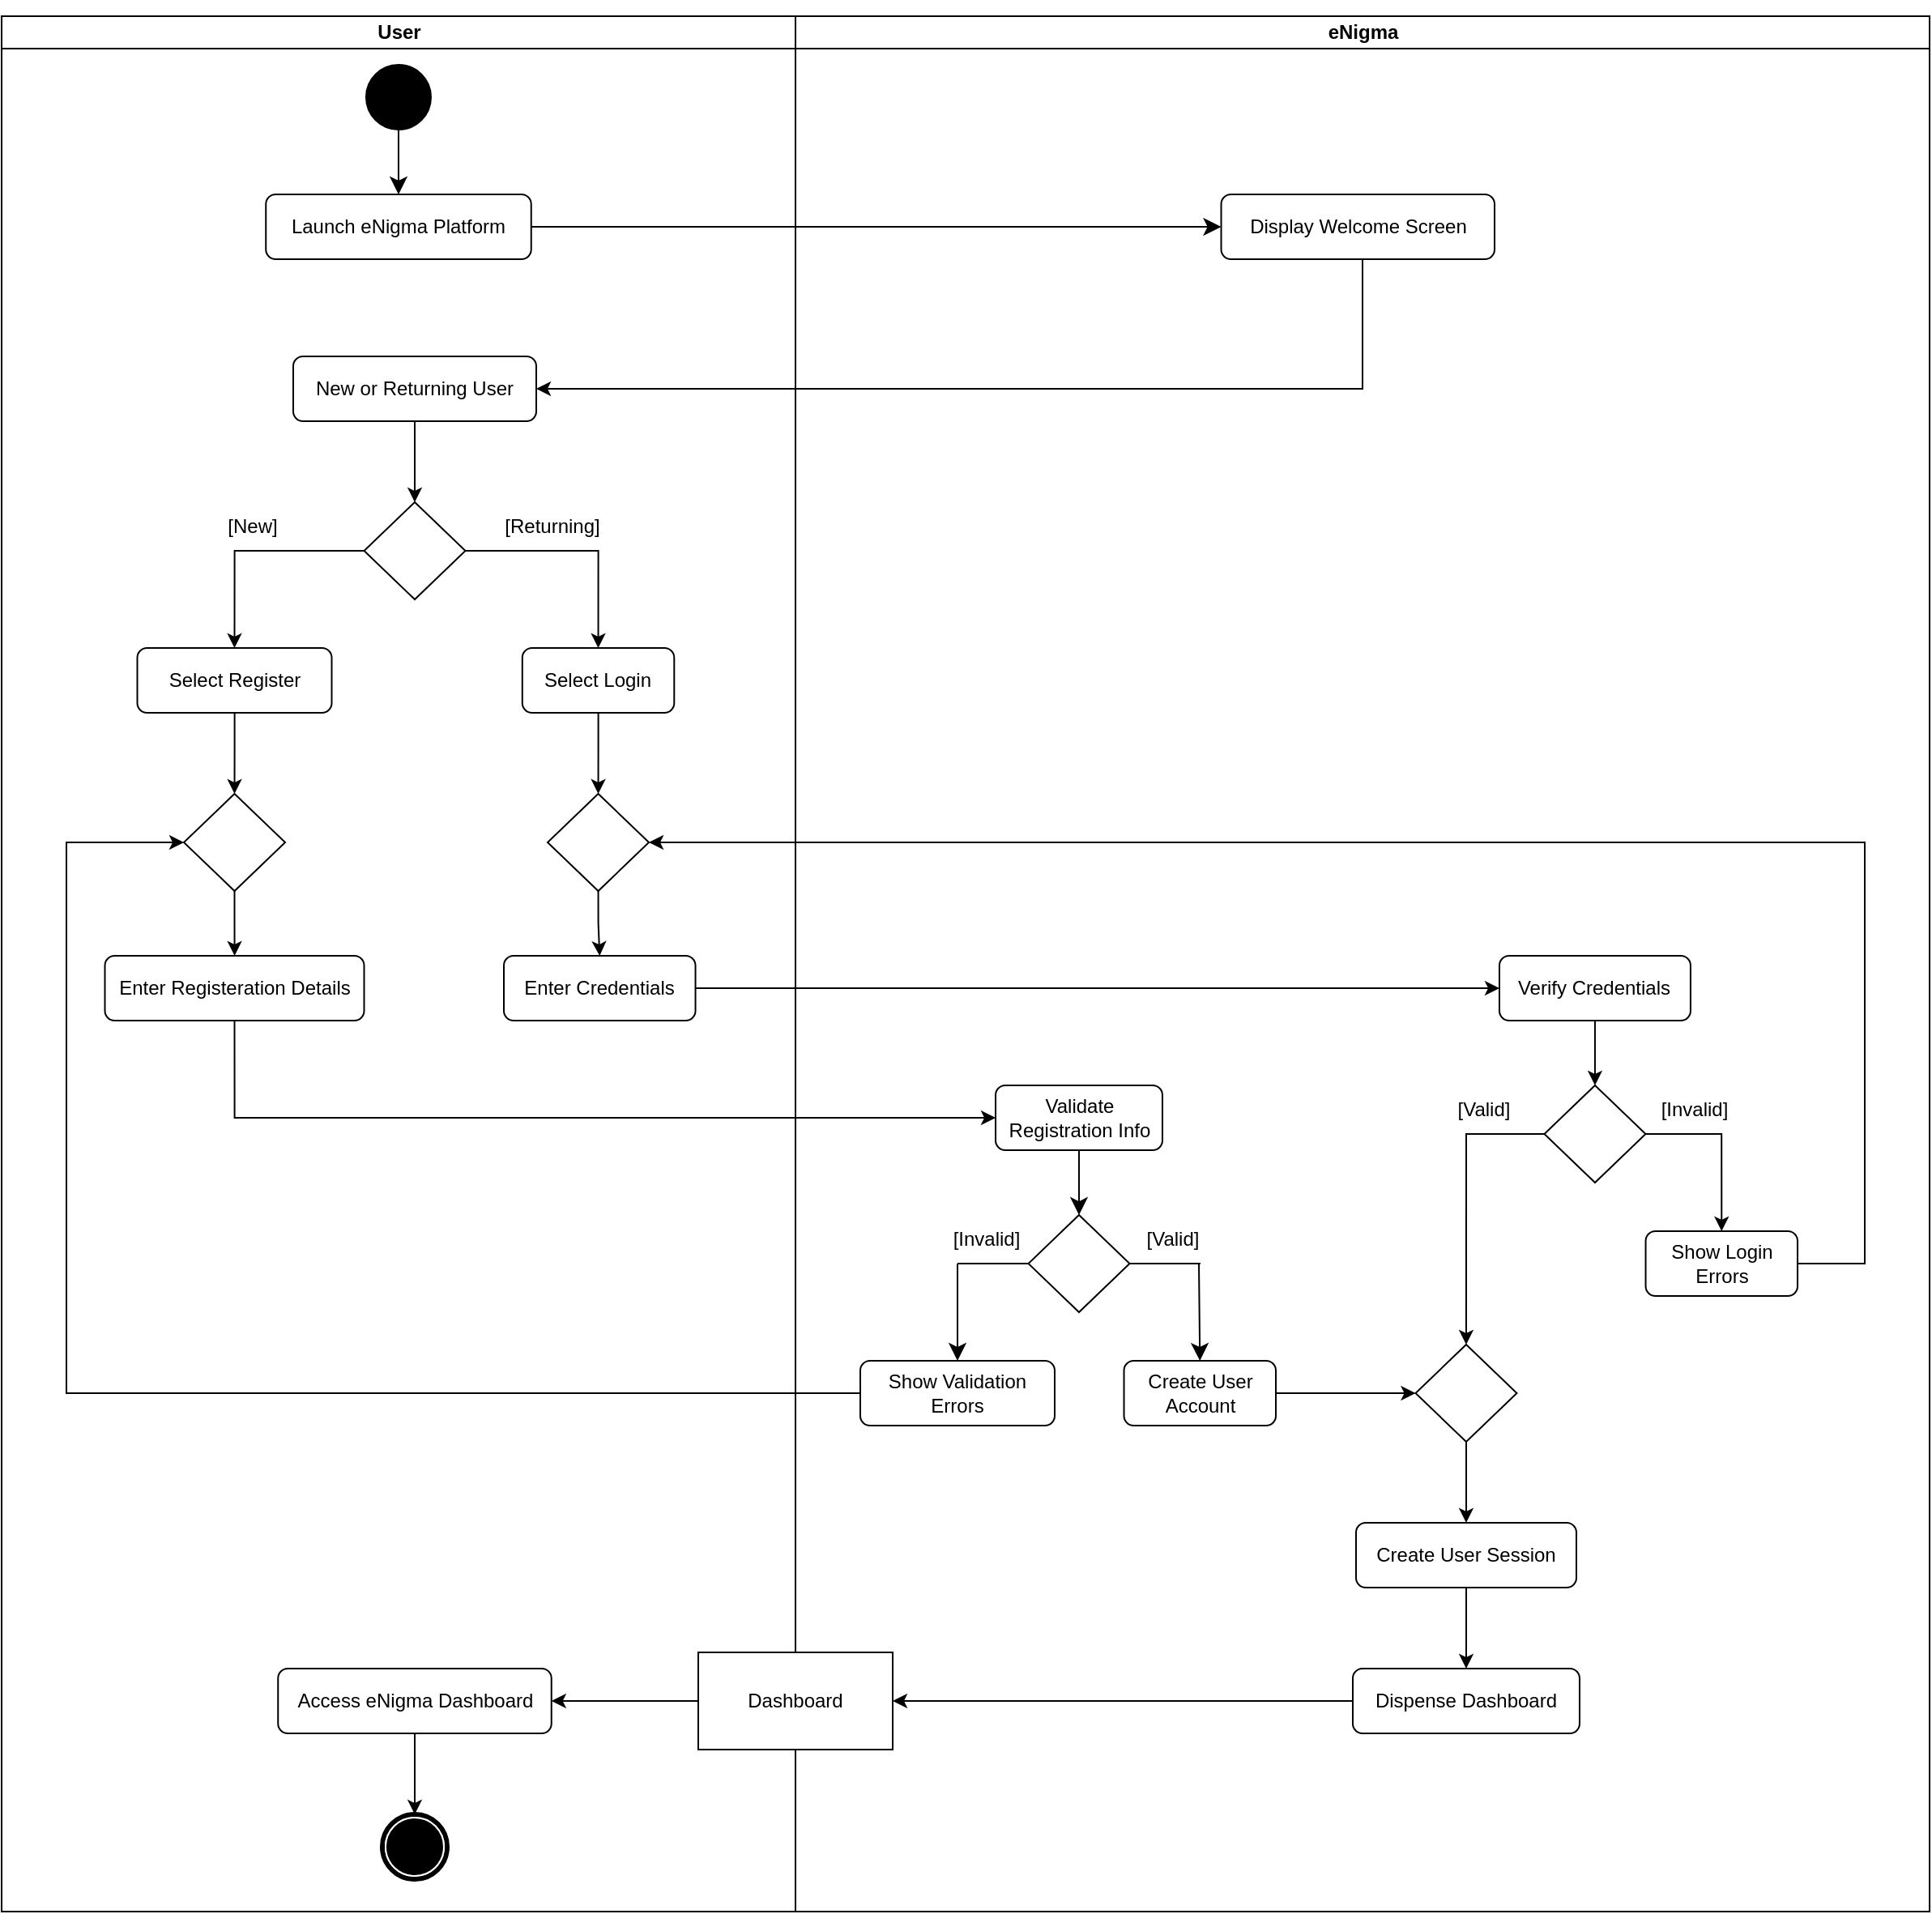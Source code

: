 <mxfile version="26.2.14" pages="9">
  <diagram name="Page-1" id="0783ab3e-0a74-02c8-0abd-f7b4e66b4bec">
    <mxGraphModel dx="2425" dy="1273" grid="1" gridSize="10" guides="1" tooltips="1" connect="1" arrows="1" fold="1" page="1" pageScale="1" pageWidth="850" pageHeight="1100" background="none" math="0" shadow="0">
      <root>
        <mxCell id="0" />
        <mxCell id="1" parent="0" />
        <mxCell id="x8QZaZsSlO3MQUEWc0BQ-22" value="User" style="swimlane;html=1;startSize=20;" parent="1" vertex="1">
          <mxGeometry x="770" y="30" width="490" height="1170" as="geometry" />
        </mxCell>
        <mxCell id="60571a20871a0731-4" value="" style="ellipse;whiteSpace=wrap;html=1;rounded=0;shadow=0;comic=0;labelBackgroundColor=none;strokeWidth=1;fillColor=#000000;fontFamily=Verdana;fontSize=12;align=center;" parent="x8QZaZsSlO3MQUEWc0BQ-22" vertex="1">
          <mxGeometry x="224.99" y="30" width="40" height="40" as="geometry" />
        </mxCell>
        <mxCell id="x8QZaZsSlO3MQUEWc0BQ-7" value="Launch eNigma Platform" style="rounded=1;whiteSpace=wrap;html=1;" parent="x8QZaZsSlO3MQUEWc0BQ-22" vertex="1">
          <mxGeometry x="163.12" y="110" width="163.75" height="40" as="geometry" />
        </mxCell>
        <mxCell id="x8QZaZsSlO3MQUEWc0BQ-109" value="" style="endArrow=classic;html=1;rounded=0;fontSize=12;startSize=8;endSize=8;curved=1;entryX=0.5;entryY=0;entryDx=0;entryDy=0;exitX=0.5;exitY=1;exitDx=0;exitDy=0;" parent="x8QZaZsSlO3MQUEWc0BQ-22" source="60571a20871a0731-4" target="x8QZaZsSlO3MQUEWc0BQ-7" edge="1">
          <mxGeometry width="50" height="50" relative="1" as="geometry">
            <mxPoint x="319.99" y="430" as="sourcePoint" />
            <mxPoint x="369.99" y="380" as="targetPoint" />
          </mxGeometry>
        </mxCell>
        <mxCell id="O5ZTxeJF7n6BchAPyBrr-10" style="edgeStyle=orthogonalEdgeStyle;rounded=0;orthogonalLoop=1;jettySize=auto;html=1;entryX=0.5;entryY=0;entryDx=0;entryDy=0;" parent="x8QZaZsSlO3MQUEWc0BQ-22" source="x8QZaZsSlO3MQUEWc0BQ-9" target="O5ZTxeJF7n6BchAPyBrr-1" edge="1">
          <mxGeometry relative="1" as="geometry" />
        </mxCell>
        <mxCell id="x8QZaZsSlO3MQUEWc0BQ-9" value="New or Returning User" style="rounded=1;whiteSpace=wrap;html=1;" parent="x8QZaZsSlO3MQUEWc0BQ-22" vertex="1">
          <mxGeometry x="180" y="210" width="150" height="40" as="geometry" />
        </mxCell>
        <mxCell id="O5ZTxeJF7n6BchAPyBrr-29" style="edgeStyle=orthogonalEdgeStyle;rounded=0;orthogonalLoop=1;jettySize=auto;html=1;exitX=0;exitY=0.5;exitDx=0;exitDy=0;entryX=0.5;entryY=0;entryDx=0;entryDy=0;" parent="x8QZaZsSlO3MQUEWc0BQ-22" source="O5ZTxeJF7n6BchAPyBrr-1" target="O5ZTxeJF7n6BchAPyBrr-2" edge="1">
          <mxGeometry relative="1" as="geometry" />
        </mxCell>
        <mxCell id="O5ZTxeJF7n6BchAPyBrr-31" style="edgeStyle=orthogonalEdgeStyle;rounded=0;orthogonalLoop=1;jettySize=auto;html=1;entryX=0.5;entryY=0;entryDx=0;entryDy=0;" parent="x8QZaZsSlO3MQUEWc0BQ-22" source="O5ZTxeJF7n6BchAPyBrr-1" target="O5ZTxeJF7n6BchAPyBrr-3" edge="1">
          <mxGeometry relative="1" as="geometry" />
        </mxCell>
        <mxCell id="O5ZTxeJF7n6BchAPyBrr-1" value="" style="rhombus;whiteSpace=wrap;html=1;" parent="x8QZaZsSlO3MQUEWc0BQ-22" vertex="1">
          <mxGeometry x="223.75" y="300" width="62.5" height="60" as="geometry" />
        </mxCell>
        <mxCell id="Nx5m43WB1CjkXE9a-65d-8" value="" style="edgeStyle=orthogonalEdgeStyle;rounded=0;orthogonalLoop=1;jettySize=auto;html=1;" parent="x8QZaZsSlO3MQUEWc0BQ-22" source="O5ZTxeJF7n6BchAPyBrr-2" target="Nx5m43WB1CjkXE9a-65d-6" edge="1">
          <mxGeometry relative="1" as="geometry" />
        </mxCell>
        <mxCell id="O5ZTxeJF7n6BchAPyBrr-2" value="Select Register" style="rounded=1;whiteSpace=wrap;html=1;" parent="x8QZaZsSlO3MQUEWc0BQ-22" vertex="1">
          <mxGeometry x="83.75" y="390" width="120" height="40" as="geometry" />
        </mxCell>
        <mxCell id="O5ZTxeJF7n6BchAPyBrr-15" value="" style="edgeStyle=orthogonalEdgeStyle;rounded=0;orthogonalLoop=1;jettySize=auto;html=1;" parent="x8QZaZsSlO3MQUEWc0BQ-22" source="O5ZTxeJF7n6BchAPyBrr-3" edge="1">
          <mxGeometry relative="1" as="geometry">
            <mxPoint x="368.265" y="480" as="targetPoint" />
          </mxGeometry>
        </mxCell>
        <mxCell id="O5ZTxeJF7n6BchAPyBrr-3" value="Select Login" style="rounded=1;whiteSpace=wrap;html=1;" parent="x8QZaZsSlO3MQUEWc0BQ-22" vertex="1">
          <mxGeometry x="321.39" y="390" width="93.75" height="40" as="geometry" />
        </mxCell>
        <mxCell id="O5ZTxeJF7n6BchAPyBrr-8" value="[Returning]" style="text;strokeColor=none;align=center;fillColor=none;html=1;verticalAlign=middle;whiteSpace=wrap;rounded=0;" parent="x8QZaZsSlO3MQUEWc0BQ-22" vertex="1">
          <mxGeometry x="310" y="300" width="60" height="30" as="geometry" />
        </mxCell>
        <mxCell id="O5ZTxeJF7n6BchAPyBrr-9" value="[New]" style="text;strokeColor=none;align=center;fillColor=none;html=1;verticalAlign=middle;whiteSpace=wrap;rounded=0;" parent="x8QZaZsSlO3MQUEWc0BQ-22" vertex="1">
          <mxGeometry x="112.5" y="300" width="83.75" height="30" as="geometry" />
        </mxCell>
        <mxCell id="O5ZTxeJF7n6BchAPyBrr-12" value="Enter Registeration Details" style="rounded=1;whiteSpace=wrap;html=1;" parent="x8QZaZsSlO3MQUEWc0BQ-22" vertex="1">
          <mxGeometry x="63.75" y="580" width="160" height="40" as="geometry" />
        </mxCell>
        <mxCell id="Nx5m43WB1CjkXE9a-65d-4" style="edgeStyle=orthogonalEdgeStyle;rounded=0;orthogonalLoop=1;jettySize=auto;html=1;exitX=0.5;exitY=1;exitDx=0;exitDy=0;entryX=0.5;entryY=0;entryDx=0;entryDy=0;" parent="x8QZaZsSlO3MQUEWc0BQ-22" source="Nx5m43WB1CjkXE9a-65d-1" target="O5ZTxeJF7n6BchAPyBrr-11" edge="1">
          <mxGeometry relative="1" as="geometry" />
        </mxCell>
        <mxCell id="Nx5m43WB1CjkXE9a-65d-1" value="" style="rhombus;whiteSpace=wrap;html=1;" parent="x8QZaZsSlO3MQUEWc0BQ-22" vertex="1">
          <mxGeometry x="337.01" y="480" width="62.5" height="60" as="geometry" />
        </mxCell>
        <mxCell id="O5ZTxeJF7n6BchAPyBrr-11" value="Enter Credentials" style="rounded=1;whiteSpace=wrap;html=1;" parent="x8QZaZsSlO3MQUEWc0BQ-22" vertex="1">
          <mxGeometry x="310" y="580" width="118.26" height="40" as="geometry" />
        </mxCell>
        <mxCell id="Nx5m43WB1CjkXE9a-65d-9" value="" style="edgeStyle=orthogonalEdgeStyle;rounded=0;orthogonalLoop=1;jettySize=auto;html=1;" parent="x8QZaZsSlO3MQUEWc0BQ-22" source="Nx5m43WB1CjkXE9a-65d-6" target="O5ZTxeJF7n6BchAPyBrr-12" edge="1">
          <mxGeometry relative="1" as="geometry" />
        </mxCell>
        <mxCell id="Nx5m43WB1CjkXE9a-65d-6" value="" style="rhombus;whiteSpace=wrap;html=1;" parent="x8QZaZsSlO3MQUEWc0BQ-22" vertex="1">
          <mxGeometry x="112.5" y="480" width="62.5" height="60" as="geometry" />
        </mxCell>
        <mxCell id="60571a20871a0731-5" value="" style="shape=mxgraph.bpmn.shape;html=1;verticalLabelPosition=bottom;labelBackgroundColor=#ffffff;verticalAlign=top;perimeter=ellipsePerimeter;outline=end;symbol=terminate;rounded=0;shadow=0;comic=0;strokeWidth=1;fontFamily=Verdana;fontSize=12;align=center;" parent="x8QZaZsSlO3MQUEWc0BQ-22" vertex="1">
          <mxGeometry x="234.99" y="1110" width="40" height="40" as="geometry" />
        </mxCell>
        <mxCell id="Nx5m43WB1CjkXE9a-65d-56" value="" style="edgeStyle=orthogonalEdgeStyle;rounded=0;orthogonalLoop=1;jettySize=auto;html=1;" parent="x8QZaZsSlO3MQUEWc0BQ-22" source="Nx5m43WB1CjkXE9a-65d-51" target="60571a20871a0731-5" edge="1">
          <mxGeometry relative="1" as="geometry" />
        </mxCell>
        <mxCell id="Nx5m43WB1CjkXE9a-65d-51" value="Access eNigma Dashboard" style="rounded=1;whiteSpace=wrap;html=1;" parent="x8QZaZsSlO3MQUEWc0BQ-22" vertex="1">
          <mxGeometry x="170.62" y="1020" width="168.75" height="40" as="geometry" />
        </mxCell>
        <mxCell id="x8QZaZsSlO3MQUEWc0BQ-32" value="eNigma" style="swimlane;html=1;startSize=20;" parent="1" vertex="1">
          <mxGeometry x="1260" y="30" width="700" height="1170" as="geometry" />
        </mxCell>
        <mxCell id="O5ZTxeJF7n6BchAPyBrr-17" style="edgeStyle=none;curved=1;rounded=0;orthogonalLoop=1;jettySize=auto;html=1;fontSize=12;startSize=8;endSize=8;" parent="x8QZaZsSlO3MQUEWc0BQ-32" source="O5ZTxeJF7n6BchAPyBrr-18" target="O5ZTxeJF7n6BchAPyBrr-19" edge="1">
          <mxGeometry relative="1" as="geometry" />
        </mxCell>
        <mxCell id="O5ZTxeJF7n6BchAPyBrr-18" value="Validate Registration Info" style="rounded=1;whiteSpace=wrap;html=1;" parent="x8QZaZsSlO3MQUEWc0BQ-32" vertex="1">
          <mxGeometry x="123.52" y="660" width="102.97" height="40" as="geometry" />
        </mxCell>
        <mxCell id="O5ZTxeJF7n6BchAPyBrr-19" value="" style="rhombus;whiteSpace=wrap;html=1;" parent="x8QZaZsSlO3MQUEWc0BQ-32" vertex="1">
          <mxGeometry x="143.75" y="740" width="62.5" height="60" as="geometry" />
        </mxCell>
        <mxCell id="O5ZTxeJF7n6BchAPyBrr-20" value="Show Validation Errors" style="rounded=1;whiteSpace=wrap;html=1;" parent="x8QZaZsSlO3MQUEWc0BQ-32" vertex="1">
          <mxGeometry x="40" y="830" width="120" height="40" as="geometry" />
        </mxCell>
        <mxCell id="Nx5m43WB1CjkXE9a-65d-58" style="edgeStyle=orthogonalEdgeStyle;rounded=0;orthogonalLoop=1;jettySize=auto;html=1;exitX=1;exitY=0.5;exitDx=0;exitDy=0;entryX=0;entryY=0.5;entryDx=0;entryDy=0;" parent="x8QZaZsSlO3MQUEWc0BQ-32" source="O5ZTxeJF7n6BchAPyBrr-21" target="Nx5m43WB1CjkXE9a-65d-17" edge="1">
          <mxGeometry relative="1" as="geometry" />
        </mxCell>
        <mxCell id="O5ZTxeJF7n6BchAPyBrr-21" value="Create User Account" style="rounded=1;whiteSpace=wrap;html=1;" parent="x8QZaZsSlO3MQUEWc0BQ-32" vertex="1">
          <mxGeometry x="202.76" y="830" width="93.75" height="40" as="geometry" />
        </mxCell>
        <mxCell id="O5ZTxeJF7n6BchAPyBrr-22" value="" style="endArrow=classic;html=1;rounded=0;fontSize=12;startSize=8;endSize=8;curved=1;entryX=0.5;entryY=0;entryDx=0;entryDy=0;" parent="x8QZaZsSlO3MQUEWc0BQ-32" target="O5ZTxeJF7n6BchAPyBrr-21" edge="1">
          <mxGeometry width="50" height="50" relative="1" as="geometry">
            <mxPoint x="249" y="770" as="sourcePoint" />
            <mxPoint x="350" y="610" as="targetPoint" />
          </mxGeometry>
        </mxCell>
        <mxCell id="O5ZTxeJF7n6BchAPyBrr-23" value="" style="endArrow=classic;html=1;rounded=0;fontSize=12;startSize=8;endSize=8;curved=1;entryX=0.5;entryY=0;entryDx=0;entryDy=0;" parent="x8QZaZsSlO3MQUEWc0BQ-32" target="O5ZTxeJF7n6BchAPyBrr-20" edge="1">
          <mxGeometry width="50" height="50" relative="1" as="geometry">
            <mxPoint x="100" y="770" as="sourcePoint" />
            <mxPoint x="350" y="610" as="targetPoint" />
          </mxGeometry>
        </mxCell>
        <mxCell id="O5ZTxeJF7n6BchAPyBrr-24" value="" style="endArrow=none;html=1;rounded=0;fontSize=12;startSize=8;endSize=8;curved=1;exitX=1;exitY=0.5;exitDx=0;exitDy=0;" parent="x8QZaZsSlO3MQUEWc0BQ-32" source="O5ZTxeJF7n6BchAPyBrr-19" edge="1">
          <mxGeometry width="50" height="50" relative="1" as="geometry">
            <mxPoint x="300" y="660" as="sourcePoint" />
            <mxPoint x="250" y="770" as="targetPoint" />
          </mxGeometry>
        </mxCell>
        <mxCell id="O5ZTxeJF7n6BchAPyBrr-25" value="" style="endArrow=none;html=1;rounded=0;fontSize=12;startSize=8;endSize=8;curved=1;entryX=0;entryY=0.5;entryDx=0;entryDy=0;" parent="x8QZaZsSlO3MQUEWc0BQ-32" target="O5ZTxeJF7n6BchAPyBrr-19" edge="1">
          <mxGeometry width="50" height="50" relative="1" as="geometry">
            <mxPoint x="100" y="770" as="sourcePoint" />
            <mxPoint x="350" y="610" as="targetPoint" />
          </mxGeometry>
        </mxCell>
        <mxCell id="O5ZTxeJF7n6BchAPyBrr-27" value="[Valid]" style="text;strokeColor=none;align=center;fillColor=none;html=1;verticalAlign=middle;whiteSpace=wrap;rounded=0;" parent="x8QZaZsSlO3MQUEWc0BQ-32" vertex="1">
          <mxGeometry x="202.76" y="740" width="60" height="30" as="geometry" />
        </mxCell>
        <mxCell id="O5ZTxeJF7n6BchAPyBrr-28" value="[Invalid]" style="text;strokeColor=none;align=center;fillColor=none;html=1;verticalAlign=middle;whiteSpace=wrap;rounded=0;" parent="x8QZaZsSlO3MQUEWc0BQ-32" vertex="1">
          <mxGeometry x="76.25" y="740" width="83.75" height="30" as="geometry" />
        </mxCell>
        <mxCell id="O5ZTxeJF7n6BchAPyBrr-49" style="edgeStyle=orthogonalEdgeStyle;rounded=0;orthogonalLoop=1;jettySize=auto;html=1;exitX=0.5;exitY=1;exitDx=0;exitDy=0;entryX=0.5;entryY=0;entryDx=0;entryDy=0;" parent="x8QZaZsSlO3MQUEWc0BQ-32" source="O5ZTxeJF7n6BchAPyBrr-46" target="O5ZTxeJF7n6BchAPyBrr-36" edge="1">
          <mxGeometry relative="1" as="geometry" />
        </mxCell>
        <mxCell id="O5ZTxeJF7n6BchAPyBrr-46" value="Verify Credentials" style="rounded=1;whiteSpace=wrap;html=1;" parent="x8QZaZsSlO3MQUEWc0BQ-32" vertex="1">
          <mxGeometry x="434.49" y="580" width="117.99" height="40" as="geometry" />
        </mxCell>
        <mxCell id="Nx5m43WB1CjkXE9a-65d-14" style="edgeStyle=orthogonalEdgeStyle;rounded=0;orthogonalLoop=1;jettySize=auto;html=1;exitX=1;exitY=0.5;exitDx=0;exitDy=0;entryX=0.5;entryY=0;entryDx=0;entryDy=0;" parent="x8QZaZsSlO3MQUEWc0BQ-32" source="O5ZTxeJF7n6BchAPyBrr-36" target="O5ZTxeJF7n6BchAPyBrr-38" edge="1">
          <mxGeometry relative="1" as="geometry" />
        </mxCell>
        <mxCell id="O5ZTxeJF7n6BchAPyBrr-36" value="" style="rhombus;whiteSpace=wrap;html=1;" parent="x8QZaZsSlO3MQUEWc0BQ-32" vertex="1">
          <mxGeometry x="462.24" y="660" width="62.5" height="60" as="geometry" />
        </mxCell>
        <mxCell id="O5ZTxeJF7n6BchAPyBrr-38" value="Show Login Errors" style="rounded=1;whiteSpace=wrap;html=1;" parent="x8QZaZsSlO3MQUEWc0BQ-32" vertex="1">
          <mxGeometry x="524.77" y="750" width="93.75" height="40" as="geometry" />
        </mxCell>
        <mxCell id="O5ZTxeJF7n6BchAPyBrr-44" value="[Invalid]" style="text;strokeColor=none;align=center;fillColor=none;html=1;verticalAlign=middle;whiteSpace=wrap;rounded=0;" parent="x8QZaZsSlO3MQUEWc0BQ-32" vertex="1">
          <mxGeometry x="524.77" y="660" width="60" height="30" as="geometry" />
        </mxCell>
        <mxCell id="O5ZTxeJF7n6BchAPyBrr-45" value="[Valid]" style="text;strokeColor=none;align=center;fillColor=none;html=1;verticalAlign=middle;whiteSpace=wrap;rounded=0;" parent="x8QZaZsSlO3MQUEWc0BQ-32" vertex="1">
          <mxGeometry x="382.74" y="660" width="83.75" height="30" as="geometry" />
        </mxCell>
        <mxCell id="x8QZaZsSlO3MQUEWc0BQ-10" value="Display Welcome Screen" style="rounded=1;whiteSpace=wrap;html=1;" parent="x8QZaZsSlO3MQUEWc0BQ-32" vertex="1">
          <mxGeometry x="262.76" y="110" width="168.75" height="40" as="geometry" />
        </mxCell>
        <mxCell id="Nx5m43WB1CjkXE9a-65d-15" style="edgeStyle=orthogonalEdgeStyle;rounded=0;orthogonalLoop=1;jettySize=auto;html=1;exitX=0;exitY=0.5;exitDx=0;exitDy=0;entryX=0.5;entryY=0;entryDx=0;entryDy=0;" parent="x8QZaZsSlO3MQUEWc0BQ-32" source="O5ZTxeJF7n6BchAPyBrr-36" target="Nx5m43WB1CjkXE9a-65d-17" edge="1">
          <mxGeometry relative="1" as="geometry">
            <mxPoint x="419.97" y="750" as="targetPoint" />
          </mxGeometry>
        </mxCell>
        <mxCell id="Nx5m43WB1CjkXE9a-65d-59" style="edgeStyle=orthogonalEdgeStyle;rounded=0;orthogonalLoop=1;jettySize=auto;html=1;exitX=0.5;exitY=1;exitDx=0;exitDy=0;" parent="x8QZaZsSlO3MQUEWc0BQ-32" source="Nx5m43WB1CjkXE9a-65d-17" target="Nx5m43WB1CjkXE9a-65d-57" edge="1">
          <mxGeometry relative="1" as="geometry" />
        </mxCell>
        <mxCell id="Nx5m43WB1CjkXE9a-65d-17" value="" style="rhombus;whiteSpace=wrap;html=1;" parent="x8QZaZsSlO3MQUEWc0BQ-32" vertex="1">
          <mxGeometry x="382.74" y="820" width="62.5" height="60" as="geometry" />
        </mxCell>
        <mxCell id="O5ZTxeJF7n6BchAPyBrr-50" value="Dispense Dashboard" style="rounded=1;whiteSpace=wrap;html=1;" parent="x8QZaZsSlO3MQUEWc0BQ-32" vertex="1">
          <mxGeometry x="343.99" y="1020" width="140" height="40" as="geometry" />
        </mxCell>
        <mxCell id="Nx5m43WB1CjkXE9a-65d-60" style="edgeStyle=orthogonalEdgeStyle;rounded=0;orthogonalLoop=1;jettySize=auto;html=1;" parent="x8QZaZsSlO3MQUEWc0BQ-32" source="Nx5m43WB1CjkXE9a-65d-57" target="O5ZTxeJF7n6BchAPyBrr-50" edge="1">
          <mxGeometry relative="1" as="geometry" />
        </mxCell>
        <mxCell id="Nx5m43WB1CjkXE9a-65d-57" value="Create User Session" style="rounded=1;whiteSpace=wrap;html=1;" parent="x8QZaZsSlO3MQUEWc0BQ-32" vertex="1">
          <mxGeometry x="345.99" y="930" width="136.01" height="40" as="geometry" />
        </mxCell>
        <mxCell id="x8QZaZsSlO3MQUEWc0BQ-45" value="" style="edgeStyle=none;curved=1;rounded=0;orthogonalLoop=1;jettySize=auto;html=1;fontSize=12;startSize=8;endSize=8;" parent="1" source="x8QZaZsSlO3MQUEWc0BQ-7" target="x8QZaZsSlO3MQUEWc0BQ-10" edge="1">
          <mxGeometry relative="1" as="geometry" />
        </mxCell>
        <mxCell id="x8QZaZsSlO3MQUEWc0BQ-101" style="edgeStyle=none;curved=1;rounded=0;orthogonalLoop=1;jettySize=auto;html=1;exitX=0.25;exitY=0;exitDx=0;exitDy=0;fontSize=12;startSize=8;endSize=8;" parent="1" source="x8QZaZsSlO3MQUEWc0BQ-32" target="x8QZaZsSlO3MQUEWc0BQ-32" edge="1">
          <mxGeometry relative="1" as="geometry" />
        </mxCell>
        <mxCell id="O5ZTxeJF7n6BchAPyBrr-47" style="edgeStyle=orthogonalEdgeStyle;rounded=0;orthogonalLoop=1;jettySize=auto;html=1;exitX=1;exitY=0.5;exitDx=0;exitDy=0;" parent="1" source="O5ZTxeJF7n6BchAPyBrr-11" target="O5ZTxeJF7n6BchAPyBrr-46" edge="1">
          <mxGeometry relative="1" as="geometry" />
        </mxCell>
        <mxCell id="Nx5m43WB1CjkXE9a-65d-5" style="edgeStyle=orthogonalEdgeStyle;rounded=0;orthogonalLoop=1;jettySize=auto;html=1;entryX=1;entryY=0.5;entryDx=0;entryDy=0;" parent="1" source="O5ZTxeJF7n6BchAPyBrr-38" target="Nx5m43WB1CjkXE9a-65d-1" edge="1">
          <mxGeometry relative="1" as="geometry">
            <Array as="points">
              <mxPoint x="1920" y="800" />
              <mxPoint x="1920" y="540" />
            </Array>
          </mxGeometry>
        </mxCell>
        <mxCell id="Nx5m43WB1CjkXE9a-65d-11" style="edgeStyle=orthogonalEdgeStyle;rounded=0;orthogonalLoop=1;jettySize=auto;html=1;exitX=0;exitY=0.5;exitDx=0;exitDy=0;entryX=0;entryY=0.5;entryDx=0;entryDy=0;" parent="1" source="O5ZTxeJF7n6BchAPyBrr-20" target="Nx5m43WB1CjkXE9a-65d-6" edge="1">
          <mxGeometry relative="1" as="geometry">
            <Array as="points">
              <mxPoint x="810" y="880" />
              <mxPoint x="810" y="540" />
            </Array>
          </mxGeometry>
        </mxCell>
        <mxCell id="Nx5m43WB1CjkXE9a-65d-21" style="edgeStyle=orthogonalEdgeStyle;rounded=0;orthogonalLoop=1;jettySize=auto;html=1;entryX=1;entryY=0.5;entryDx=0;entryDy=0;" parent="1" source="x8QZaZsSlO3MQUEWc0BQ-10" target="x8QZaZsSlO3MQUEWc0BQ-9" edge="1">
          <mxGeometry relative="1" as="geometry">
            <mxPoint x="1105" y="260" as="targetPoint" />
            <Array as="points">
              <mxPoint x="1610" y="260" />
            </Array>
          </mxGeometry>
        </mxCell>
        <mxCell id="Nx5m43WB1CjkXE9a-65d-54" style="edgeStyle=orthogonalEdgeStyle;rounded=0;orthogonalLoop=1;jettySize=auto;html=1;exitX=0.5;exitY=1;exitDx=0;exitDy=0;entryX=0;entryY=0.5;entryDx=0;entryDy=0;" parent="1" source="O5ZTxeJF7n6BchAPyBrr-12" target="O5ZTxeJF7n6BchAPyBrr-18" edge="1">
          <mxGeometry relative="1" as="geometry" />
        </mxCell>
        <mxCell id="Nx5m43WB1CjkXE9a-65d-53" style="edgeStyle=orthogonalEdgeStyle;rounded=0;orthogonalLoop=1;jettySize=auto;html=1;exitX=0;exitY=0.5;exitDx=0;exitDy=0;entryX=1;entryY=0.5;entryDx=0;entryDy=0;" parent="1" source="Nx5m43WB1CjkXE9a-65d-22" target="Nx5m43WB1CjkXE9a-65d-51" edge="1">
          <mxGeometry relative="1" as="geometry" />
        </mxCell>
        <mxCell id="Nx5m43WB1CjkXE9a-65d-22" value="Dashboard" style="rounded=0;whiteSpace=wrap;html=1;" parent="1" vertex="1">
          <mxGeometry x="1200" y="1040" width="120" height="60" as="geometry" />
        </mxCell>
        <mxCell id="Nx5m43WB1CjkXE9a-65d-52" style="edgeStyle=orthogonalEdgeStyle;rounded=0;orthogonalLoop=1;jettySize=auto;html=1;" parent="1" source="O5ZTxeJF7n6BchAPyBrr-50" target="Nx5m43WB1CjkXE9a-65d-22" edge="1">
          <mxGeometry relative="1" as="geometry" />
        </mxCell>
      </root>
    </mxGraphModel>
  </diagram>
  <diagram name="Page-1" id="bMmjMO61qTpdIjPc04w0">
    <mxGraphModel dx="1617" dy="849" grid="1" gridSize="10" guides="1" tooltips="1" connect="1" arrows="1" fold="1" page="1" pageScale="1" pageWidth="850" pageHeight="1100" background="none" math="0" shadow="0">
      <root>
        <mxCell id="0" />
        <mxCell id="1" parent="0" />
        <mxCell id="x8QZaZsSlO3MQUEWc0BQ-22" value="Admin" style="swimlane;html=1;startSize=20;" parent="1" vertex="1">
          <mxGeometry x="720" y="30" width="600" height="1300" as="geometry" />
        </mxCell>
        <mxCell id="60571a20871a0731-4" value="" style="ellipse;whiteSpace=wrap;html=1;rounded=0;shadow=0;comic=0;labelBackgroundColor=none;strokeWidth=1;fillColor=#000000;fontFamily=Verdana;fontSize=12;align=center;" parent="x8QZaZsSlO3MQUEWc0BQ-22" vertex="1">
          <mxGeometry x="280" y="40" width="40" height="40" as="geometry" />
        </mxCell>
        <mxCell id="x8QZaZsSlO3MQUEWc0BQ-7" value="Select Manage Knowledge Base Option from Dashboard" style="rounded=1;whiteSpace=wrap;html=1;" parent="x8QZaZsSlO3MQUEWc0BQ-22" vertex="1">
          <mxGeometry x="136.25" y="110" width="327.5" height="40" as="geometry" />
        </mxCell>
        <mxCell id="x8QZaZsSlO3MQUEWc0BQ-109" value="" style="endArrow=classic;html=1;rounded=0;fontSize=12;startSize=8;endSize=8;curved=1;entryX=0.5;entryY=0;entryDx=0;entryDy=0;exitX=0.5;exitY=1;exitDx=0;exitDy=0;" parent="x8QZaZsSlO3MQUEWc0BQ-22" source="60571a20871a0731-4" target="x8QZaZsSlO3MQUEWc0BQ-7" edge="1">
          <mxGeometry width="50" height="50" relative="1" as="geometry">
            <mxPoint x="375" y="430" as="sourcePoint" />
            <mxPoint x="425" y="380" as="targetPoint" />
          </mxGeometry>
        </mxCell>
        <mxCell id="46zNSv09L1Xf203UjkwJ-11" style="edgeStyle=orthogonalEdgeStyle;rounded=0;orthogonalLoop=1;jettySize=auto;html=1;exitX=0.5;exitY=1;exitDx=0;exitDy=0;" parent="x8QZaZsSlO3MQUEWc0BQ-22" source="46zNSv09L1Xf203UjkwJ-8" target="46zNSv09L1Xf203UjkwJ-10" edge="1">
          <mxGeometry relative="1" as="geometry" />
        </mxCell>
        <mxCell id="46zNSv09L1Xf203UjkwJ-8" value="Search for the Required Knowledge Base" style="rounded=1;whiteSpace=wrap;html=1;" parent="x8QZaZsSlO3MQUEWc0BQ-22" vertex="1">
          <mxGeometry x="191.88" y="200" width="246.25" height="40" as="geometry" />
        </mxCell>
        <mxCell id="lM7RM4VEz8pj4WGd762H-20" style="edgeStyle=orthogonalEdgeStyle;rounded=0;orthogonalLoop=1;jettySize=auto;html=1;entryX=0.5;entryY=0;entryDx=0;entryDy=0;" parent="x8QZaZsSlO3MQUEWc0BQ-22" source="x8QZaZsSlO3MQUEWc0BQ-9" target="lM7RM4VEz8pj4WGd762H-17" edge="1">
          <mxGeometry relative="1" as="geometry" />
        </mxCell>
        <mxCell id="x8QZaZsSlO3MQUEWc0BQ-9" value="Select Action" style="rounded=1;whiteSpace=wrap;html=1;" parent="x8QZaZsSlO3MQUEWc0BQ-22" vertex="1">
          <mxGeometry x="269.06" y="500" width="91.88" height="40" as="geometry" />
        </mxCell>
        <mxCell id="46zNSv09L1Xf203UjkwJ-14" value="" style="edgeStyle=orthogonalEdgeStyle;rounded=0;orthogonalLoop=1;jettySize=auto;html=1;" parent="x8QZaZsSlO3MQUEWc0BQ-22" source="x8QZaZsSlO3MQUEWc0BQ-59" target="60571a20871a0731-5" edge="1">
          <mxGeometry relative="1" as="geometry" />
        </mxCell>
        <mxCell id="x8QZaZsSlO3MQUEWc0BQ-59" value="Review Logs" style="rounded=1;whiteSpace=wrap;html=1;" parent="x8QZaZsSlO3MQUEWc0BQ-22" vertex="1">
          <mxGeometry x="269.05" y="1150" width="99.99" height="40" as="geometry" />
        </mxCell>
        <mxCell id="lM7RM4VEz8pj4WGd762H-14" value="[Add]" style="text;strokeColor=none;align=center;fillColor=none;html=1;verticalAlign=middle;whiteSpace=wrap;rounded=0;" parent="x8QZaZsSlO3MQUEWc0BQ-22" vertex="1">
          <mxGeometry x="116.25" y="595" width="40" height="10" as="geometry" />
        </mxCell>
        <mxCell id="lM7RM4VEz8pj4WGd762H-15" value="[Delete]" style="text;strokeColor=none;align=center;fillColor=none;html=1;verticalAlign=middle;whiteSpace=wrap;rounded=0;" parent="x8QZaZsSlO3MQUEWc0BQ-22" vertex="1">
          <mxGeometry x="470" y="590" width="30" height="20" as="geometry" />
        </mxCell>
        <mxCell id="lM7RM4VEz8pj4WGd762H-16" style="edgeStyle=orthogonalEdgeStyle;rounded=0;orthogonalLoop=1;jettySize=auto;html=1;entryX=0.5;entryY=0;entryDx=0;entryDy=0;exitX=0;exitY=0.5;exitDx=0;exitDy=0;" parent="x8QZaZsSlO3MQUEWc0BQ-22" source="lM7RM4VEz8pj4WGd762H-17" target="lM7RM4VEz8pj4WGd762H-23" edge="1">
          <mxGeometry relative="1" as="geometry">
            <mxPoint x="106.25" y="670" as="targetPoint" />
            <mxPoint x="249.588" y="610.027" as="sourcePoint" />
            <Array as="points">
              <mxPoint x="120" y="610" />
            </Array>
          </mxGeometry>
        </mxCell>
        <mxCell id="lM7RM4VEz8pj4WGd762H-21" style="edgeStyle=orthogonalEdgeStyle;rounded=0;orthogonalLoop=1;jettySize=auto;html=1;entryX=0.5;entryY=0;entryDx=0;entryDy=0;" parent="x8QZaZsSlO3MQUEWc0BQ-22" source="lM7RM4VEz8pj4WGd762H-17" edge="1">
          <mxGeometry relative="1" as="geometry">
            <mxPoint x="505.0" y="700" as="targetPoint" />
          </mxGeometry>
        </mxCell>
        <mxCell id="lM7RM4VEz8pj4WGd762H-17" value="" style="rhombus;whiteSpace=wrap;html=1;" parent="x8QZaZsSlO3MQUEWc0BQ-22" vertex="1">
          <mxGeometry x="283.75" y="580" width="62.5" height="60" as="geometry" />
        </mxCell>
        <mxCell id="lM7RM4VEz8pj4WGd762H-23" value="Create New Entry" style="rounded=1;whiteSpace=wrap;html=1;" parent="x8QZaZsSlO3MQUEWc0BQ-22" vertex="1">
          <mxGeometry x="60" y="700" width="120" height="40" as="geometry" />
        </mxCell>
        <mxCell id="lM7RM4VEz8pj4WGd762H-25" value="Delete Entry" style="rounded=1;whiteSpace=wrap;html=1;" parent="x8QZaZsSlO3MQUEWc0BQ-22" vertex="1">
          <mxGeometry x="460" y="700" width="95" height="40" as="geometry" />
        </mxCell>
        <mxCell id="46zNSv09L1Xf203UjkwJ-4" value="" style="edgeStyle=orthogonalEdgeStyle;rounded=0;orthogonalLoop=1;jettySize=auto;html=1;" parent="x8QZaZsSlO3MQUEWc0BQ-22" source="lM7RM4VEz8pj4WGd762H-26" target="46zNSv09L1Xf203UjkwJ-2" edge="1">
          <mxGeometry relative="1" as="geometry" />
        </mxCell>
        <mxCell id="lM7RM4VEz8pj4WGd762H-26" value="[Edit]" style="text;strokeColor=none;align=center;fillColor=none;html=1;verticalAlign=middle;whiteSpace=wrap;rounded=0;" parent="x8QZaZsSlO3MQUEWc0BQ-22" vertex="1">
          <mxGeometry x="300.25" y="650" width="30" height="20" as="geometry" />
        </mxCell>
        <mxCell id="46zNSv09L1Xf203UjkwJ-2" value="Modify Existing Entry" style="rounded=1;whiteSpace=wrap;html=1;" parent="x8QZaZsSlO3MQUEWc0BQ-22" vertex="1">
          <mxGeometry x="247.5" y="700" width="135" height="40" as="geometry" />
        </mxCell>
        <mxCell id="46zNSv09L1Xf203UjkwJ-5" value="" style="endArrow=none;html=1;rounded=0;entryX=0.5;entryY=1;entryDx=0;entryDy=0;exitX=0.5;exitY=0;exitDx=0;exitDy=0;" parent="x8QZaZsSlO3MQUEWc0BQ-22" source="lM7RM4VEz8pj4WGd762H-26" target="lM7RM4VEz8pj4WGd762H-17" edge="1">
          <mxGeometry width="50" height="50" relative="1" as="geometry">
            <mxPoint x="375" y="800" as="sourcePoint" />
            <mxPoint x="425" y="750" as="targetPoint" />
          </mxGeometry>
        </mxCell>
        <mxCell id="46zNSv09L1Xf203UjkwJ-36" style="edgeStyle=orthogonalEdgeStyle;rounded=0;orthogonalLoop=1;jettySize=auto;html=1;exitX=0.5;exitY=1;exitDx=0;exitDy=0;entryX=0.5;entryY=0;entryDx=0;entryDy=0;" parent="x8QZaZsSlO3MQUEWc0BQ-22" source="46zNSv09L1Xf203UjkwJ-10" target="46zNSv09L1Xf203UjkwJ-35" edge="1">
          <mxGeometry relative="1" as="geometry" />
        </mxCell>
        <mxCell id="46zNSv09L1Xf203UjkwJ-10" value="View or Modify Knowledge Base" style="rounded=1;whiteSpace=wrap;html=1;" parent="x8QZaZsSlO3MQUEWc0BQ-22" vertex="1">
          <mxGeometry x="213.75" y="290" width="202.5" height="40" as="geometry" />
        </mxCell>
        <mxCell id="60571a20871a0731-5" value="" style="shape=mxgraph.bpmn.shape;html=1;verticalLabelPosition=bottom;labelBackgroundColor=#ffffff;verticalAlign=top;perimeter=ellipsePerimeter;outline=end;symbol=terminate;rounded=0;shadow=0;comic=0;strokeWidth=1;fontFamily=Verdana;fontSize=12;align=center;" parent="x8QZaZsSlO3MQUEWc0BQ-22" vertex="1">
          <mxGeometry x="299.05" y="1240" width="40" height="40" as="geometry" />
        </mxCell>
        <mxCell id="46zNSv09L1Xf203UjkwJ-25" value="" style="edgeStyle=orthogonalEdgeStyle;rounded=0;orthogonalLoop=1;jettySize=auto;html=1;" parent="x8QZaZsSlO3MQUEWc0BQ-22" source="46zNSv09L1Xf203UjkwJ-16" edge="1">
          <mxGeometry relative="1" as="geometry">
            <mxPoint x="888.75" y="950.038" as="targetPoint" />
          </mxGeometry>
        </mxCell>
        <mxCell id="46zNSv09L1Xf203UjkwJ-16" value="Update Knowledge Base" style="rounded=1;whiteSpace=wrap;html=1;" parent="x8QZaZsSlO3MQUEWc0BQ-22" vertex="1">
          <mxGeometry x="808" y="860" width="162" height="40" as="geometry" />
        </mxCell>
        <mxCell id="46zNSv09L1Xf203UjkwJ-17" value="Remove from Knowledge Base" style="rounded=1;whiteSpace=wrap;html=1;" parent="x8QZaZsSlO3MQUEWc0BQ-22" vertex="1">
          <mxGeometry x="1000" y="860" width="160" height="40" as="geometry" />
        </mxCell>
        <mxCell id="46zNSv09L1Xf203UjkwJ-24" style="edgeStyle=orthogonalEdgeStyle;rounded=0;orthogonalLoop=1;jettySize=auto;html=1;entryX=1;entryY=0.5;entryDx=0;entryDy=0;" parent="x8QZaZsSlO3MQUEWc0BQ-22" source="46zNSv09L1Xf203UjkwJ-17" edge="1">
          <mxGeometry relative="1" as="geometry">
            <Array as="points">
              <mxPoint x="1081" y="980" />
            </Array>
            <mxPoint x="920.04" y="980" as="targetPoint" />
          </mxGeometry>
        </mxCell>
        <mxCell id="46zNSv09L1Xf203UjkwJ-19" style="edgeStyle=orthogonalEdgeStyle;rounded=0;orthogonalLoop=1;jettySize=auto;html=1;" parent="x8QZaZsSlO3MQUEWc0BQ-22" source="lM7RM4VEz8pj4WGd762H-25" target="46zNSv09L1Xf203UjkwJ-17" edge="1">
          <mxGeometry relative="1" as="geometry" />
        </mxCell>
        <mxCell id="46zNSv09L1Xf203UjkwJ-20" style="edgeStyle=orthogonalEdgeStyle;rounded=0;orthogonalLoop=1;jettySize=auto;html=1;" parent="x8QZaZsSlO3MQUEWc0BQ-22" source="46zNSv09L1Xf203UjkwJ-2" target="46zNSv09L1Xf203UjkwJ-16" edge="1">
          <mxGeometry relative="1" as="geometry">
            <Array as="points">
              <mxPoint x="315" y="760" />
              <mxPoint x="889" y="760" />
            </Array>
          </mxGeometry>
        </mxCell>
        <mxCell id="46zNSv09L1Xf203UjkwJ-26" value="Dispense Logs" style="rounded=1;whiteSpace=wrap;html=1;" parent="x8QZaZsSlO3MQUEWc0BQ-22" vertex="1">
          <mxGeometry x="833.06" y="1060" width="111.46" height="40" as="geometry" />
        </mxCell>
        <mxCell id="tOzCcLRMI_lhr3DD3H3u-6" value="Process and Store" style="rounded=1;whiteSpace=wrap;html=1;" parent="x8QZaZsSlO3MQUEWc0BQ-22" vertex="1">
          <mxGeometry x="640" y="860" width="130" height="40" as="geometry" />
        </mxCell>
        <mxCell id="46zNSv09L1Xf203UjkwJ-22" style="edgeStyle=orthogonalEdgeStyle;rounded=0;orthogonalLoop=1;jettySize=auto;html=1;entryX=0;entryY=0.5;entryDx=0;entryDy=0;exitX=0.5;exitY=1;exitDx=0;exitDy=0;" parent="x8QZaZsSlO3MQUEWc0BQ-22" source="tOzCcLRMI_lhr3DD3H3u-6" edge="1">
          <mxGeometry relative="1" as="geometry">
            <Array as="points">
              <mxPoint x="705" y="980" />
            </Array>
            <mxPoint x="857.54" y="980" as="targetPoint" />
          </mxGeometry>
        </mxCell>
        <mxCell id="lM7RM4VEz8pj4WGd762H-61" style="edgeStyle=orthogonalEdgeStyle;rounded=0;orthogonalLoop=1;jettySize=auto;html=1;entryX=0.5;entryY=0;entryDx=0;entryDy=0;" parent="x8QZaZsSlO3MQUEWc0BQ-22" source="lM7RM4VEz8pj4WGd762H-23" target="tOzCcLRMI_lhr3DD3H3u-6" edge="1">
          <mxGeometry relative="1" as="geometry">
            <Array as="points">
              <mxPoint x="120" y="800" />
              <mxPoint x="705" y="800" />
            </Array>
            <mxPoint x="196.87" y="820.0" as="targetPoint" />
          </mxGeometry>
        </mxCell>
        <mxCell id="QJJpIWOKe1uQ7eYTHVyZ-3" style="edgeStyle=orthogonalEdgeStyle;rounded=0;orthogonalLoop=1;jettySize=auto;html=1;entryX=0;entryY=0.5;entryDx=0;entryDy=0;" edge="1" parent="x8QZaZsSlO3MQUEWc0BQ-22" source="46zNSv09L1Xf203UjkwJ-35" target="QJJpIWOKe1uQ7eYTHVyZ-1">
          <mxGeometry relative="1" as="geometry">
            <Array as="points">
              <mxPoint x="40" y="410" />
              <mxPoint x="40" y="1080" />
            </Array>
          </mxGeometry>
        </mxCell>
        <mxCell id="46zNSv09L1Xf203UjkwJ-35" value="" style="rhombus;whiteSpace=wrap;html=1;" parent="x8QZaZsSlO3MQUEWc0BQ-22" vertex="1">
          <mxGeometry x="284" y="380" width="62.5" height="60" as="geometry" />
        </mxCell>
        <mxCell id="46zNSv09L1Xf203UjkwJ-40" value="[View]" style="text;strokeColor=none;align=center;fillColor=none;html=1;verticalAlign=middle;whiteSpace=wrap;rounded=0;" parent="x8QZaZsSlO3MQUEWc0BQ-22" vertex="1">
          <mxGeometry x="40" y="390" width="40" height="10" as="geometry" />
        </mxCell>
        <mxCell id="IhHuksviH7mjFo5hDQ6_-4" style="edgeStyle=orthogonalEdgeStyle;rounded=0;orthogonalLoop=1;jettySize=auto;html=1;exitX=0.5;exitY=1;exitDx=0;exitDy=0;entryX=0.5;entryY=0;entryDx=0;entryDy=0;" parent="x8QZaZsSlO3MQUEWc0BQ-22" source="IhHuksviH7mjFo5hDQ6_-1" target="x8QZaZsSlO3MQUEWc0BQ-9" edge="1">
          <mxGeometry relative="1" as="geometry" />
        </mxCell>
        <mxCell id="IhHuksviH7mjFo5hDQ6_-1" value="[Modify]" style="text;strokeColor=none;align=center;fillColor=none;html=1;verticalAlign=middle;whiteSpace=wrap;rounded=0;" parent="x8QZaZsSlO3MQUEWc0BQ-22" vertex="1">
          <mxGeometry x="295.25" y="460" width="40" height="10" as="geometry" />
        </mxCell>
        <mxCell id="IhHuksviH7mjFo5hDQ6_-2" value="" style="endArrow=none;html=1;rounded=0;entryX=0.5;entryY=1;entryDx=0;entryDy=0;exitX=0.5;exitY=0;exitDx=0;exitDy=0;" parent="x8QZaZsSlO3MQUEWc0BQ-22" source="IhHuksviH7mjFo5hDQ6_-1" target="46zNSv09L1Xf203UjkwJ-35" edge="1">
          <mxGeometry width="50" height="50" relative="1" as="geometry">
            <mxPoint x="500" y="610" as="sourcePoint" />
            <mxPoint x="550" y="560" as="targetPoint" />
          </mxGeometry>
        </mxCell>
        <mxCell id="QJJpIWOKe1uQ7eYTHVyZ-4" value="" style="edgeStyle=orthogonalEdgeStyle;rounded=0;orthogonalLoop=1;jettySize=auto;html=1;" edge="1" parent="x8QZaZsSlO3MQUEWc0BQ-22" source="QJJpIWOKe1uQ7eYTHVyZ-1" target="x8QZaZsSlO3MQUEWc0BQ-59">
          <mxGeometry relative="1" as="geometry" />
        </mxCell>
        <mxCell id="QJJpIWOKe1uQ7eYTHVyZ-1" value="" style="rhombus;whiteSpace=wrap;html=1;" vertex="1" parent="x8QZaZsSlO3MQUEWc0BQ-22">
          <mxGeometry x="287.8" y="1050" width="62.5" height="60" as="geometry" />
        </mxCell>
        <mxCell id="x8QZaZsSlO3MQUEWc0BQ-32" value="eNigma" style="swimlane;html=1;startSize=20;" parent="1" vertex="1">
          <mxGeometry x="1320" y="30" width="600" height="1300" as="geometry" />
        </mxCell>
        <mxCell id="x8QZaZsSlO3MQUEWc0BQ-10" value="Display All Available Knowledge Bases" style="rounded=1;whiteSpace=wrap;html=1;" parent="x8QZaZsSlO3MQUEWc0BQ-32" vertex="1">
          <mxGeometry x="192.5" y="110" width="237.5" height="40" as="geometry" />
        </mxCell>
        <mxCell id="46zNSv09L1Xf203UjkwJ-21" value="" style="rhombus;whiteSpace=wrap;html=1;" parent="x8QZaZsSlO3MQUEWc0BQ-32" vertex="1">
          <mxGeometry x="257.54" y="950" width="62.5" height="60" as="geometry" />
        </mxCell>
        <mxCell id="46zNSv09L1Xf203UjkwJ-29" value="Logs" style="rounded=0;whiteSpace=wrap;html=1;" parent="x8QZaZsSlO3MQUEWc0BQ-32" vertex="1">
          <mxGeometry x="-60" y="1050" width="120" height="60" as="geometry" />
        </mxCell>
        <mxCell id="x8QZaZsSlO3MQUEWc0BQ-45" value="" style="edgeStyle=none;curved=1;rounded=0;orthogonalLoop=1;jettySize=auto;html=1;fontSize=12;startSize=8;endSize=8;" parent="1" source="x8QZaZsSlO3MQUEWc0BQ-7" target="x8QZaZsSlO3MQUEWc0BQ-10" edge="1">
          <mxGeometry relative="1" as="geometry" />
        </mxCell>
        <mxCell id="x8QZaZsSlO3MQUEWc0BQ-101" style="edgeStyle=none;curved=1;rounded=0;orthogonalLoop=1;jettySize=auto;html=1;exitX=0.25;exitY=0;exitDx=0;exitDy=0;fontSize=12;startSize=8;endSize=8;" parent="1" source="x8QZaZsSlO3MQUEWc0BQ-32" target="x8QZaZsSlO3MQUEWc0BQ-32" edge="1">
          <mxGeometry relative="1" as="geometry" />
        </mxCell>
        <mxCell id="46zNSv09L1Xf203UjkwJ-32" style="edgeStyle=orthogonalEdgeStyle;rounded=0;orthogonalLoop=1;jettySize=auto;html=1;entryX=1;entryY=0.5;entryDx=0;entryDy=0;" parent="1" source="x8QZaZsSlO3MQUEWc0BQ-10" target="46zNSv09L1Xf203UjkwJ-8" edge="1">
          <mxGeometry relative="1" as="geometry">
            <Array as="points">
              <mxPoint x="1620" y="250" />
            </Array>
          </mxGeometry>
        </mxCell>
        <mxCell id="46zNSv09L1Xf203UjkwJ-27" value="" style="edgeStyle=orthogonalEdgeStyle;rounded=0;orthogonalLoop=1;jettySize=auto;html=1;" parent="1" source="46zNSv09L1Xf203UjkwJ-21" target="46zNSv09L1Xf203UjkwJ-26" edge="1">
          <mxGeometry relative="1" as="geometry" />
        </mxCell>
        <mxCell id="46zNSv09L1Xf203UjkwJ-31" style="edgeStyle=orthogonalEdgeStyle;rounded=0;orthogonalLoop=1;jettySize=auto;html=1;exitX=0;exitY=0.5;exitDx=0;exitDy=0;" parent="1" source="46zNSv09L1Xf203UjkwJ-26" target="46zNSv09L1Xf203UjkwJ-29" edge="1">
          <mxGeometry relative="1" as="geometry" />
        </mxCell>
        <mxCell id="QJJpIWOKe1uQ7eYTHVyZ-2" style="edgeStyle=orthogonalEdgeStyle;rounded=0;orthogonalLoop=1;jettySize=auto;html=1;exitX=0;exitY=0.5;exitDx=0;exitDy=0;entryX=1;entryY=0.5;entryDx=0;entryDy=0;" edge="1" parent="1" source="46zNSv09L1Xf203UjkwJ-29" target="QJJpIWOKe1uQ7eYTHVyZ-1">
          <mxGeometry relative="1" as="geometry" />
        </mxCell>
      </root>
    </mxGraphModel>
  </diagram>
  <diagram name="Page-2" id="4MGpoEyq2q-bfTux8dmS">
    <mxGraphModel dx="885" dy="899" grid="1" gridSize="10" guides="1" tooltips="1" connect="1" arrows="1" fold="1" page="1" pageScale="1" pageWidth="827" pageHeight="1169" math="0" shadow="0">
      <root>
        <mxCell id="0" />
        <mxCell id="1" parent="0" />
        <mxCell id="PEc0O2Gm6yjQ_XcxxY4u-1" value="User" style="swimlane;html=1;startSize=20;" vertex="1" parent="1">
          <mxGeometry x="850" y="30" width="300" height="950" as="geometry" />
        </mxCell>
        <mxCell id="PEc0O2Gm6yjQ_XcxxY4u-2" value="" style="ellipse;whiteSpace=wrap;html=1;rounded=0;shadow=0;comic=0;labelBackgroundColor=none;strokeWidth=1;fillColor=#000000;fontFamily=Verdana;fontSize=12;align=center;" vertex="1" parent="PEc0O2Gm6yjQ_XcxxY4u-1">
          <mxGeometry x="135" y="40" width="40" height="40" as="geometry" />
        </mxCell>
        <mxCell id="PEc0O2Gm6yjQ_XcxxY4u-3" value="Select &quot;Create New Website&quot;" style="rounded=1;whiteSpace=wrap;html=1;" vertex="1" parent="PEc0O2Gm6yjQ_XcxxY4u-1">
          <mxGeometry x="65" y="110" width="180" height="40" as="geometry" />
        </mxCell>
        <mxCell id="PEc0O2Gm6yjQ_XcxxY4u-4" style="edgeStyle=none;curved=1;rounded=0;orthogonalLoop=1;jettySize=auto;html=1;fontSize=12;startSize=8;endSize=8;" edge="1" parent="PEc0O2Gm6yjQ_XcxxY4u-1" source="PEc0O2Gm6yjQ_XcxxY4u-5" target="PEc0O2Gm6yjQ_XcxxY4u-6">
          <mxGeometry relative="1" as="geometry" />
        </mxCell>
        <mxCell id="PEc0O2Gm6yjQ_XcxxY4u-5" value="Complete Website Configuration" style="rounded=1;whiteSpace=wrap;html=1;" vertex="1" parent="PEc0O2Gm6yjQ_XcxxY4u-1">
          <mxGeometry x="55" y="180" width="200" height="40" as="geometry" />
        </mxCell>
        <mxCell id="PEc0O2Gm6yjQ_XcxxY4u-6" value="Submit Configuration" style="rounded=1;whiteSpace=wrap;html=1;" vertex="1" parent="PEc0O2Gm6yjQ_XcxxY4u-1">
          <mxGeometry x="82.5" y="250" width="145" height="40" as="geometry" />
        </mxCell>
        <mxCell id="PEc0O2Gm6yjQ_XcxxY4u-7" value="" style="endArrow=classic;html=1;rounded=0;fontSize=12;startSize=8;endSize=8;curved=1;entryX=0.5;entryY=0;entryDx=0;entryDy=0;exitX=0.5;exitY=1;exitDx=0;exitDy=0;" edge="1" parent="PEc0O2Gm6yjQ_XcxxY4u-1" source="PEc0O2Gm6yjQ_XcxxY4u-2" target="PEc0O2Gm6yjQ_XcxxY4u-3">
          <mxGeometry width="50" height="50" relative="1" as="geometry">
            <mxPoint x="230" y="430" as="sourcePoint" />
            <mxPoint x="280" y="380" as="targetPoint" />
          </mxGeometry>
        </mxCell>
        <mxCell id="PEc0O2Gm6yjQ_XcxxY4u-8" value="[Satisfied]" style="text;strokeColor=none;align=center;fillColor=none;html=1;verticalAlign=middle;whiteSpace=wrap;rounded=0;" vertex="1" parent="PEc0O2Gm6yjQ_XcxxY4u-1">
          <mxGeometry x="77.03" y="720" width="40" height="10" as="geometry" />
        </mxCell>
        <mxCell id="PEc0O2Gm6yjQ_XcxxY4u-9" value="[Not Satisfied]" style="text;strokeColor=none;align=center;fillColor=none;html=1;verticalAlign=middle;whiteSpace=wrap;rounded=0;" vertex="1" parent="PEc0O2Gm6yjQ_XcxxY4u-1">
          <mxGeometry x="197.5" y="710" width="30" height="20" as="geometry" />
        </mxCell>
        <mxCell id="PEc0O2Gm6yjQ_XcxxY4u-10" value="" style="endArrow=classic;html=1;rounded=0;fontSize=12;startSize=8;endSize=8;curved=1;entryX=0.528;entryY=-0.01;entryDx=0;entryDy=0;entryPerimeter=0;" edge="1" parent="PEc0O2Gm6yjQ_XcxxY4u-1" target="PEc0O2Gm6yjQ_XcxxY4u-16">
          <mxGeometry width="50" height="50" relative="1" as="geometry">
            <mxPoint x="230" y="780" as="sourcePoint" />
            <mxPoint x="240" y="790" as="targetPoint" />
          </mxGeometry>
        </mxCell>
        <mxCell id="PEc0O2Gm6yjQ_XcxxY4u-11" value="" style="shape=mxgraph.bpmn.shape;html=1;verticalLabelPosition=bottom;labelBackgroundColor=#ffffff;verticalAlign=top;perimeter=ellipsePerimeter;outline=end;symbol=terminate;rounded=0;shadow=0;comic=0;strokeWidth=1;fontFamily=Verdana;fontSize=12;align=center;" vertex="1" parent="PEc0O2Gm6yjQ_XcxxY4u-1">
          <mxGeometry x="60" y="890.0" width="40" height="40" as="geometry" />
        </mxCell>
        <mxCell id="PEc0O2Gm6yjQ_XcxxY4u-12" style="edgeStyle=none;curved=1;rounded=0;orthogonalLoop=1;jettySize=auto;html=1;fontSize=12;startSize=8;endSize=8;" edge="1" parent="PEc0O2Gm6yjQ_XcxxY4u-1" source="PEc0O2Gm6yjQ_XcxxY4u-13" target="PEc0O2Gm6yjQ_XcxxY4u-14">
          <mxGeometry relative="1" as="geometry" />
        </mxCell>
        <mxCell id="PEc0O2Gm6yjQ_XcxxY4u-13" value="Review Website Preview" style="rounded=1;whiteSpace=wrap;html=1;" vertex="1" parent="PEc0O2Gm6yjQ_XcxxY4u-1">
          <mxGeometry x="77.03" y="630" width="155.94" height="40" as="geometry" />
        </mxCell>
        <mxCell id="PEc0O2Gm6yjQ_XcxxY4u-14" value="" style="rhombus;whiteSpace=wrap;html=1;" vertex="1" parent="PEc0O2Gm6yjQ_XcxxY4u-1">
          <mxGeometry x="123.75" y="710" width="62.5" height="60" as="geometry" />
        </mxCell>
        <mxCell id="PEc0O2Gm6yjQ_XcxxY4u-15" value="Proceed to Customization Phase" style="rounded=1;whiteSpace=wrap;html=1;" vertex="1" parent="PEc0O2Gm6yjQ_XcxxY4u-1">
          <mxGeometry x="20" y="800" width="120" height="40" as="geometry" />
        </mxCell>
        <mxCell id="PEc0O2Gm6yjQ_XcxxY4u-16" value="Request Website Regeneration" style="rounded=1;whiteSpace=wrap;html=1;" vertex="1" parent="PEc0O2Gm6yjQ_XcxxY4u-1">
          <mxGeometry x="175" y="800" width="103.75" height="40" as="geometry" />
        </mxCell>
        <mxCell id="PEc0O2Gm6yjQ_XcxxY4u-17" value="" style="endArrow=classic;html=1;rounded=0;fontSize=12;startSize=8;endSize=8;curved=1;entryX=0.5;entryY=0;entryDx=0;entryDy=0;" edge="1" parent="PEc0O2Gm6yjQ_XcxxY4u-1" target="PEc0O2Gm6yjQ_XcxxY4u-15">
          <mxGeometry width="50" height="50" relative="1" as="geometry">
            <mxPoint x="80" y="740" as="sourcePoint" />
            <mxPoint x="330" y="580" as="targetPoint" />
          </mxGeometry>
        </mxCell>
        <mxCell id="PEc0O2Gm6yjQ_XcxxY4u-18" value="" style="endArrow=none;html=1;rounded=0;fontSize=12;startSize=8;endSize=8;curved=1;entryX=0;entryY=0.5;entryDx=0;entryDy=0;" edge="1" parent="PEc0O2Gm6yjQ_XcxxY4u-1" target="PEc0O2Gm6yjQ_XcxxY4u-14">
          <mxGeometry width="50" height="50" relative="1" as="geometry">
            <mxPoint x="80" y="740" as="sourcePoint" />
            <mxPoint x="330" y="580" as="targetPoint" />
          </mxGeometry>
        </mxCell>
        <mxCell id="PEc0O2Gm6yjQ_XcxxY4u-20" value="" style="endArrow=none;html=1;rounded=0;exitX=1;exitY=0.5;exitDx=0;exitDy=0;edgeStyle=orthogonalEdgeStyle;" edge="1" parent="PEc0O2Gm6yjQ_XcxxY4u-1" source="PEc0O2Gm6yjQ_XcxxY4u-14">
          <mxGeometry width="50" height="50" relative="1" as="geometry">
            <mxPoint x="160" y="780" as="sourcePoint" />
            <mxPoint x="230" y="780" as="targetPoint" />
          </mxGeometry>
        </mxCell>
        <mxCell id="PEc0O2Gm6yjQ_XcxxY4u-21" style="edgeStyle=none;curved=1;rounded=0;orthogonalLoop=1;jettySize=auto;html=1;entryX=0.5;entryY=0;entryDx=0;entryDy=0;fontSize=12;startSize=8;endSize=8;" edge="1" parent="PEc0O2Gm6yjQ_XcxxY4u-1" source="PEc0O2Gm6yjQ_XcxxY4u-15" target="PEc0O2Gm6yjQ_XcxxY4u-11">
          <mxGeometry relative="1" as="geometry" />
        </mxCell>
        <mxCell id="PEc0O2Gm6yjQ_XcxxY4u-22" value="System" style="swimlane;html=1;startSize=20;" vertex="1" parent="1">
          <mxGeometry x="1150" y="30" width="490" height="950" as="geometry" />
        </mxCell>
        <mxCell id="PEc0O2Gm6yjQ_XcxxY4u-23" value="Display Website Configuration Form" style="rounded=1;whiteSpace=wrap;html=1;" vertex="1" parent="PEc0O2Gm6yjQ_XcxxY4u-22">
          <mxGeometry x="165" y="110" width="215" height="40" as="geometry" />
        </mxCell>
        <mxCell id="PEc0O2Gm6yjQ_XcxxY4u-24" style="edgeStyle=orthogonalEdgeStyle;rounded=0;orthogonalLoop=1;jettySize=auto;html=1;entryX=0.5;entryY=0;entryDx=0;entryDy=0;" edge="1" parent="PEc0O2Gm6yjQ_XcxxY4u-22" source="PEc0O2Gm6yjQ_XcxxY4u-25" target="PEc0O2Gm6yjQ_XcxxY4u-27">
          <mxGeometry relative="1" as="geometry" />
        </mxCell>
        <mxCell id="PEc0O2Gm6yjQ_XcxxY4u-25" value="Process User Requirements" style="rounded=1;whiteSpace=wrap;html=1;" vertex="1" parent="PEc0O2Gm6yjQ_XcxxY4u-22">
          <mxGeometry x="182.5" y="250" width="180" height="40" as="geometry" />
        </mxCell>
        <mxCell id="PEc0O2Gm6yjQ_XcxxY4u-26" style="edgeStyle=orthogonalEdgeStyle;rounded=0;orthogonalLoop=1;jettySize=auto;html=1;entryX=0.5;entryY=0;entryDx=0;entryDy=0;" edge="1" parent="PEc0O2Gm6yjQ_XcxxY4u-22" source="PEc0O2Gm6yjQ_XcxxY4u-27" target="PEc0O2Gm6yjQ_XcxxY4u-29">
          <mxGeometry relative="1" as="geometry" />
        </mxCell>
        <mxCell id="PEc0O2Gm6yjQ_XcxxY4u-27" value="Generate Website" style="rounded=1;whiteSpace=wrap;html=1;" vertex="1" parent="PEc0O2Gm6yjQ_XcxxY4u-22">
          <mxGeometry x="212.5" y="320" width="120" height="40" as="geometry" />
        </mxCell>
        <mxCell id="PEc0O2Gm6yjQ_XcxxY4u-28" value="" style="edgeStyle=orthogonalEdgeStyle;rounded=0;orthogonalLoop=1;jettySize=auto;html=1;" edge="1" parent="PEc0O2Gm6yjQ_XcxxY4u-22" source="PEc0O2Gm6yjQ_XcxxY4u-29" target="PEc0O2Gm6yjQ_XcxxY4u-32">
          <mxGeometry relative="1" as="geometry" />
        </mxCell>
        <mxCell id="PEc0O2Gm6yjQ_XcxxY4u-29" value="Validate Website Functionality" style="rounded=1;whiteSpace=wrap;html=1;" vertex="1" parent="PEc0O2Gm6yjQ_XcxxY4u-22">
          <mxGeometry x="177.5" y="390" width="190" height="40" as="geometry" />
        </mxCell>
        <mxCell id="PEc0O2Gm6yjQ_XcxxY4u-30" value="" style="endArrow=none;html=1;rounded=0;fontSize=12;startSize=8;endSize=8;edgeStyle=orthogonalEdgeStyle;" edge="1" parent="PEc0O2Gm6yjQ_XcxxY4u-22" target="PEc0O2Gm6yjQ_XcxxY4u-23">
          <mxGeometry width="50" height="50" relative="1" as="geometry">
            <mxPoint x="150" y="200" as="sourcePoint" />
            <mxPoint x="252.5" y="150" as="targetPoint" />
            <Array as="points">
              <mxPoint x="170" y="200" />
              <mxPoint x="272" y="200" />
            </Array>
          </mxGeometry>
        </mxCell>
        <mxCell id="PEc0O2Gm6yjQ_XcxxY4u-31" value="Deploy Website Preview" style="rounded=1;whiteSpace=wrap;html=1;" vertex="1" parent="PEc0O2Gm6yjQ_XcxxY4u-22">
          <mxGeometry x="110" y="560" width="160" height="40" as="geometry" />
        </mxCell>
        <mxCell id="PEc0O2Gm6yjQ_XcxxY4u-32" value="" style="rhombus;whiteSpace=wrap;html=1;" vertex="1" parent="PEc0O2Gm6yjQ_XcxxY4u-22">
          <mxGeometry x="241.25" y="470" width="62.5" height="60" as="geometry" />
        </mxCell>
        <mxCell id="PEc0O2Gm6yjQ_XcxxY4u-33" value="Regenerate Website" style="rounded=1;whiteSpace=wrap;html=1;" vertex="1" parent="PEc0O2Gm6yjQ_XcxxY4u-22">
          <mxGeometry x="290" y="560" width="140" height="40" as="geometry" />
        </mxCell>
        <mxCell id="PEc0O2Gm6yjQ_XcxxY4u-34" value="" style="endArrow=none;html=1;rounded=0;" edge="1" parent="PEc0O2Gm6yjQ_XcxxY4u-22">
          <mxGeometry width="50" height="50" relative="1" as="geometry">
            <mxPoint x="190" y="500" as="sourcePoint" />
            <mxPoint x="241.25" y="499.9" as="targetPoint" />
          </mxGeometry>
        </mxCell>
        <mxCell id="PEc0O2Gm6yjQ_XcxxY4u-35" value="" style="endArrow=classic;html=1;rounded=0;entryX=0.5;entryY=0;entryDx=0;entryDy=0;" edge="1" parent="PEc0O2Gm6yjQ_XcxxY4u-22" target="PEc0O2Gm6yjQ_XcxxY4u-31">
          <mxGeometry width="50" height="50" relative="1" as="geometry">
            <mxPoint x="190" y="500" as="sourcePoint" />
            <mxPoint x="180" y="570" as="targetPoint" />
          </mxGeometry>
        </mxCell>
        <mxCell id="PEc0O2Gm6yjQ_XcxxY4u-36" value="" style="endArrow=none;html=1;rounded=0;entryX=1;entryY=0.5;entryDx=0;entryDy=0;" edge="1" parent="PEc0O2Gm6yjQ_XcxxY4u-22" target="PEc0O2Gm6yjQ_XcxxY4u-32">
          <mxGeometry width="50" height="50" relative="1" as="geometry">
            <mxPoint x="360" y="500" as="sourcePoint" />
            <mxPoint x="200" y="590" as="targetPoint" />
          </mxGeometry>
        </mxCell>
        <mxCell id="PEc0O2Gm6yjQ_XcxxY4u-37" value="" style="endArrow=classic;html=1;rounded=0;entryX=0.5;entryY=0;entryDx=0;entryDy=0;" edge="1" parent="PEc0O2Gm6yjQ_XcxxY4u-22" target="PEc0O2Gm6yjQ_XcxxY4u-33">
          <mxGeometry width="50" height="50" relative="1" as="geometry">
            <mxPoint x="360" y="500" as="sourcePoint" />
            <mxPoint x="200" y="590" as="targetPoint" />
          </mxGeometry>
        </mxCell>
        <mxCell id="PEc0O2Gm6yjQ_XcxxY4u-38" value="[Success]" style="text;strokeColor=none;align=center;fillColor=none;html=1;verticalAlign=middle;whiteSpace=wrap;rounded=0;" vertex="1" parent="PEc0O2Gm6yjQ_XcxxY4u-22">
          <mxGeometry x="190" y="480" width="40" height="10" as="geometry" />
        </mxCell>
        <mxCell id="PEc0O2Gm6yjQ_XcxxY4u-39" value="[Issues]" style="text;strokeColor=none;align=center;fillColor=none;html=1;verticalAlign=middle;whiteSpace=wrap;rounded=0;" vertex="1" parent="PEc0O2Gm6yjQ_XcxxY4u-22">
          <mxGeometry x="332.5" y="480" width="30" height="10" as="geometry" />
        </mxCell>
        <mxCell id="PEc0O2Gm6yjQ_XcxxY4u-40" value="" style="endArrow=none;html=1;rounded=0;entryX=1;entryY=0.5;entryDx=0;entryDy=0;edgeStyle=orthogonalEdgeStyle;" edge="1" parent="PEc0O2Gm6yjQ_XcxxY4u-22" target="PEc0O2Gm6yjQ_XcxxY4u-33">
          <mxGeometry width="50" height="50" relative="1" as="geometry">
            <mxPoint x="420" y="410" as="sourcePoint" />
            <mxPoint x="-90" y="420" as="targetPoint" />
            <Array as="points">
              <mxPoint x="470" y="410" />
              <mxPoint x="470" y="580" />
            </Array>
          </mxGeometry>
        </mxCell>
        <mxCell id="PEc0O2Gm6yjQ_XcxxY4u-41" value="" style="endArrow=classic;html=1;rounded=0;entryX=1;entryY=0.5;entryDx=0;entryDy=0;" edge="1" parent="PEc0O2Gm6yjQ_XcxxY4u-22" target="PEc0O2Gm6yjQ_XcxxY4u-29">
          <mxGeometry width="50" height="50" relative="1" as="geometry">
            <mxPoint x="420" y="410" as="sourcePoint" />
            <mxPoint x="400" y="470" as="targetPoint" />
          </mxGeometry>
        </mxCell>
        <mxCell id="PEc0O2Gm6yjQ_XcxxY4u-48" value="Website Preview" style="rounded=0;whiteSpace=wrap;html=1;" vertex="1" parent="PEc0O2Gm6yjQ_XcxxY4u-22">
          <mxGeometry x="-60" y="550" width="120" height="60" as="geometry" />
        </mxCell>
        <mxCell id="PEc0O2Gm6yjQ_XcxxY4u-50" style="edgeStyle=orthogonalEdgeStyle;rounded=0;orthogonalLoop=1;jettySize=auto;html=1;exitX=0;exitY=0.5;exitDx=0;exitDy=0;entryX=1;entryY=0.5;entryDx=0;entryDy=0;" edge="1" parent="PEc0O2Gm6yjQ_XcxxY4u-22" source="PEc0O2Gm6yjQ_XcxxY4u-31" target="PEc0O2Gm6yjQ_XcxxY4u-48">
          <mxGeometry relative="1" as="geometry" />
        </mxCell>
        <mxCell id="PEc0O2Gm6yjQ_XcxxY4u-42" value="" style="edgeStyle=none;curved=1;rounded=0;orthogonalLoop=1;jettySize=auto;html=1;fontSize=12;startSize=8;endSize=8;" edge="1" parent="1" source="PEc0O2Gm6yjQ_XcxxY4u-3" target="PEc0O2Gm6yjQ_XcxxY4u-23">
          <mxGeometry relative="1" as="geometry" />
        </mxCell>
        <mxCell id="PEc0O2Gm6yjQ_XcxxY4u-43" style="edgeStyle=none;curved=1;rounded=0;orthogonalLoop=1;jettySize=auto;html=1;fontSize=12;startSize=8;endSize=8;entryX=0;entryY=0.5;entryDx=0;entryDy=0;" edge="1" parent="1" source="PEc0O2Gm6yjQ_XcxxY4u-6" target="PEc0O2Gm6yjQ_XcxxY4u-25">
          <mxGeometry relative="1" as="geometry">
            <mxPoint x="1210" y="290" as="targetPoint" />
          </mxGeometry>
        </mxCell>
        <mxCell id="PEc0O2Gm6yjQ_XcxxY4u-44" style="edgeStyle=none;curved=1;rounded=0;orthogonalLoop=1;jettySize=auto;html=1;exitX=0.25;exitY=0;exitDx=0;exitDy=0;fontSize=12;startSize=8;endSize=8;" edge="1" parent="1" source="PEc0O2Gm6yjQ_XcxxY4u-22" target="PEc0O2Gm6yjQ_XcxxY4u-22">
          <mxGeometry relative="1" as="geometry" />
        </mxCell>
        <mxCell id="PEc0O2Gm6yjQ_XcxxY4u-45" value="" style="endArrow=classic;html=1;rounded=0;entryX=1;entryY=0.5;entryDx=0;entryDy=0;" edge="1" parent="1" target="PEc0O2Gm6yjQ_XcxxY4u-5">
          <mxGeometry width="50" height="50" relative="1" as="geometry">
            <mxPoint x="1300" y="230" as="sourcePoint" />
            <mxPoint x="1300" y="230" as="targetPoint" />
          </mxGeometry>
        </mxCell>
        <mxCell id="PEc0O2Gm6yjQ_XcxxY4u-47" style="rounded=0;orthogonalLoop=1;jettySize=auto;html=1;entryX=0.5;entryY=1;entryDx=0;entryDy=0;fontSize=12;startSize=8;endSize=8;edgeStyle=orthogonalEdgeStyle;" edge="1" parent="1" source="PEc0O2Gm6yjQ_XcxxY4u-16" target="PEc0O2Gm6yjQ_XcxxY4u-33">
          <mxGeometry relative="1" as="geometry">
            <mxPoint x="1250" y="850" as="targetPoint" />
          </mxGeometry>
        </mxCell>
        <mxCell id="PEc0O2Gm6yjQ_XcxxY4u-51" style="edgeStyle=orthogonalEdgeStyle;rounded=0;orthogonalLoop=1;jettySize=auto;html=1;exitX=0;exitY=0.5;exitDx=0;exitDy=0;entryX=0.5;entryY=0;entryDx=0;entryDy=0;" edge="1" parent="1" source="PEc0O2Gm6yjQ_XcxxY4u-48" target="PEc0O2Gm6yjQ_XcxxY4u-13">
          <mxGeometry relative="1" as="geometry">
            <mxPoint x="1020" y="460" as="targetPoint" />
          </mxGeometry>
        </mxCell>
      </root>
    </mxGraphModel>
  </diagram>
  <diagram name="Page-1" id="XbHlgW8gEIp5bhhci8pN">
    <mxGraphModel dx="2076" dy="1091" grid="1" gridSize="10" guides="1" tooltips="1" connect="1" arrows="1" fold="1" page="1" pageScale="1" pageWidth="850" pageHeight="1100" background="none" math="0" shadow="0">
      <root>
        <mxCell id="0" />
        <mxCell id="1" parent="0" />
        <mxCell id="x8QZaZsSlO3MQUEWc0BQ-45" value="" style="edgeStyle=none;curved=1;rounded=0;orthogonalLoop=1;jettySize=auto;html=1;fontSize=12;startSize=8;endSize=8;" parent="1" source="x8QZaZsSlO3MQUEWc0BQ-7" target="x8QZaZsSlO3MQUEWc0BQ-10" edge="1">
          <mxGeometry relative="1" as="geometry" />
        </mxCell>
        <mxCell id="x8QZaZsSlO3MQUEWc0BQ-101" style="edgeStyle=none;curved=1;rounded=0;orthogonalLoop=1;jettySize=auto;html=1;exitX=0.25;exitY=0;exitDx=0;exitDy=0;fontSize=12;startSize=8;endSize=8;" parent="1" edge="1">
          <mxGeometry relative="1" as="geometry">
            <mxPoint x="1945" y="50" as="sourcePoint" />
            <mxPoint x="1945" y="50" as="targetPoint" />
          </mxGeometry>
        </mxCell>
        <mxCell id="x8QZaZsSlO3MQUEWc0BQ-7" value="Form Submitted" style="rounded=1;whiteSpace=wrap;html=1;" parent="1" vertex="1">
          <mxGeometry x="850" y="390" width="70" height="40" as="geometry" />
        </mxCell>
        <mxCell id="RhXa0AzNfExDdXNu5Jcw-41" style="edgeStyle=orthogonalEdgeStyle;rounded=0;orthogonalLoop=1;jettySize=auto;html=1;exitX=1;exitY=0.5;exitDx=0;exitDy=0;entryX=0;entryY=0.5;entryDx=0;entryDy=0;" edge="1" parent="1" source="x8QZaZsSlO3MQUEWc0BQ-10" target="RhXa0AzNfExDdXNu5Jcw-2">
          <mxGeometry relative="1" as="geometry" />
        </mxCell>
        <mxCell id="x8QZaZsSlO3MQUEWc0BQ-10" value="Pipeline Activated" style="rounded=1;whiteSpace=wrap;html=1;" parent="1" vertex="1">
          <mxGeometry x="1030" y="390" width="80" height="40" as="geometry" />
        </mxCell>
        <mxCell id="RhXa0AzNfExDdXNu5Jcw-21" style="edgeStyle=orthogonalEdgeStyle;rounded=0;orthogonalLoop=1;jettySize=auto;html=1;entryX=0;entryY=0.5;entryDx=0;entryDy=0;" edge="1" parent="1" source="Ahaecic4h-lOw3RZ4Yj9-1" target="RhXa0AzNfExDdXNu5Jcw-10">
          <mxGeometry relative="1" as="geometry" />
        </mxCell>
        <mxCell id="Ahaecic4h-lOw3RZ4Yj9-1" value="" style="ellipse;whiteSpace=wrap;html=1;rounded=0;shadow=0;comic=0;labelBackgroundColor=none;strokeWidth=1;fillColor=#000000;fontFamily=Verdana;fontSize=12;align=center;" vertex="1" parent="1">
          <mxGeometry x="580" y="390" width="40" height="40" as="geometry" />
        </mxCell>
        <mxCell id="RhXa0AzNfExDdXNu5Jcw-1" value="" style="shape=mxgraph.bpmn.shape;html=1;verticalLabelPosition=bottom;labelBackgroundColor=#ffffff;verticalAlign=top;perimeter=ellipsePerimeter;outline=end;symbol=terminate;rounded=0;shadow=0;comic=0;strokeWidth=1;fontFamily=Verdana;fontSize=12;align=center;" vertex="1" parent="1">
          <mxGeometry x="2147.5" y="650" width="40" height="40" as="geometry" />
        </mxCell>
        <mxCell id="RhXa0AzNfExDdXNu5Jcw-2" value="Data Distributed" style="rounded=1;whiteSpace=wrap;html=1;" vertex="1" parent="1">
          <mxGeometry x="1200" y="390" width="80" height="40" as="geometry" />
        </mxCell>
        <mxCell id="RhXa0AzNfExDdXNu5Jcw-3" value="Components Retrieval Agents Running" style="rounded=1;whiteSpace=wrap;html=1;" vertex="1" parent="1">
          <mxGeometry x="1700" y="310" width="215" height="40" as="geometry" />
        </mxCell>
        <mxCell id="RhXa0AzNfExDdXNu5Jcw-4" value="Layouts Retrieval Agents Running" style="rounded=1;whiteSpace=wrap;html=1;" vertex="1" parent="1">
          <mxGeometry x="1700" y="390" width="215" height="40" as="geometry" />
        </mxCell>
        <mxCell id="RhXa0AzNfExDdXNu5Jcw-5" value="Refinement Agents Running" style="rounded=1;whiteSpace=wrap;html=1;" vertex="1" parent="1">
          <mxGeometry x="2240" y="390" width="215" height="40" as="geometry" />
        </mxCell>
        <mxCell id="RhXa0AzNfExDdXNu5Jcw-6" value="Assembler Agents Running" style="rounded=1;whiteSpace=wrap;html=1;" vertex="1" parent="1">
          <mxGeometry x="1970" y="390" width="215" height="40" as="geometry" />
        </mxCell>
        <mxCell id="RhXa0AzNfExDdXNu5Jcw-7" value="Images Retrieval Agents Running" style="rounded=1;whiteSpace=wrap;html=1;" vertex="1" parent="1">
          <mxGeometry x="1700" y="460" width="215" height="40" as="geometry" />
        </mxCell>
        <mxCell id="RhXa0AzNfExDdXNu5Jcw-22" value="" style="edgeStyle=orthogonalEdgeStyle;rounded=0;orthogonalLoop=1;jettySize=auto;html=1;" edge="1" parent="1" source="RhXa0AzNfExDdXNu5Jcw-10" target="x8QZaZsSlO3MQUEWc0BQ-7">
          <mxGeometry relative="1" as="geometry" />
        </mxCell>
        <mxCell id="RhXa0AzNfExDdXNu5Jcw-10" value="Pipeline Activated" style="rounded=1;whiteSpace=wrap;html=1;" vertex="1" parent="1">
          <mxGeometry x="710" y="390" width="70" height="40" as="geometry" />
        </mxCell>
        <mxCell id="RhXa0AzNfExDdXNu5Jcw-11" value="Live Preview Available" style="rounded=1;whiteSpace=wrap;html=1;" vertex="1" parent="1">
          <mxGeometry x="3030" y="800" width="215" height="40" as="geometry" />
        </mxCell>
        <mxCell id="RhXa0AzNfExDdXNu5Jcw-12" value="Deployed" style="rounded=1;whiteSpace=wrap;html=1;" vertex="1" parent="1">
          <mxGeometry x="3040" y="660" width="215" height="40" as="geometry" />
        </mxCell>
        <mxCell id="RhXa0AzNfExDdXNu5Jcw-13" value="Final Testing" style="rounded=1;whiteSpace=wrap;html=1;" vertex="1" parent="1">
          <mxGeometry x="3030" y="510" width="215" height="40" as="geometry" />
        </mxCell>
        <mxCell id="RhXa0AzNfExDdXNu5Jcw-14" value="Setup Project" style="rounded=1;whiteSpace=wrap;html=1;" vertex="1" parent="1">
          <mxGeometry x="3020" y="390" width="215" height="40" as="geometry" />
        </mxCell>
        <mxCell id="RhXa0AzNfExDdXNu5Jcw-15" value="Testing Agent Running" style="rounded=1;whiteSpace=wrap;html=1;" vertex="1" parent="1">
          <mxGeometry x="2760" y="390" width="215" height="40" as="geometry" />
        </mxCell>
        <mxCell id="RhXa0AzNfExDdXNu5Jcw-16" value="Pages Refined" style="rounded=1;whiteSpace=wrap;html=1;" vertex="1" parent="1">
          <mxGeometry x="2500" y="390" width="215" height="40" as="geometry" />
        </mxCell>
        <mxCell id="RhXa0AzNfExDdXNu5Jcw-26" value="Pages passed to testing agent" style="text;strokeColor=none;align=center;fillColor=none;html=1;verticalAlign=middle;whiteSpace=wrap;rounded=0;" vertex="1" parent="1">
          <mxGeometry x="2680" y="340" width="100" height="30" as="geometry" />
        </mxCell>
        <mxCell id="RhXa0AzNfExDdXNu5Jcw-27" value="Content and Layout refined" style="text;strokeColor=none;align=center;fillColor=none;html=1;verticalAlign=middle;whiteSpace=wrap;rounded=0;" vertex="1" parent="1">
          <mxGeometry x="2410" y="340" width="100" height="30" as="geometry" />
        </mxCell>
        <mxCell id="RhXa0AzNfExDdXNu5Jcw-28" value="Orchestrator Running" style="text;strokeColor=none;align=center;fillColor=none;html=1;verticalAlign=middle;whiteSpace=wrap;rounded=0;" vertex="1" parent="1">
          <mxGeometry x="1110" y="360" width="100" height="30" as="geometry" />
        </mxCell>
        <mxCell id="RhXa0AzNfExDdXNu5Jcw-29" value="System activates the agents pipeline" style="text;strokeColor=none;align=center;fillColor=none;html=1;verticalAlign=middle;whiteSpace=wrap;rounded=0;" vertex="1" parent="1">
          <mxGeometry x="930" y="370" width="90" height="10" as="geometry" />
        </mxCell>
        <mxCell id="RhXa0AzNfExDdXNu5Jcw-30" value="User submits form" style="text;strokeColor=none;align=center;fillColor=none;html=1;verticalAlign=middle;whiteSpace=wrap;rounded=0;" vertex="1" parent="1">
          <mxGeometry x="790" y="370" width="50" height="30" as="geometry" />
        </mxCell>
        <mxCell id="RhXa0AzNfExDdXNu5Jcw-31" value="User fills the requirements form" style="text;strokeColor=none;align=center;fillColor=none;html=1;verticalAlign=middle;whiteSpace=wrap;rounded=0;" vertex="1" parent="1">
          <mxGeometry x="630" y="370" width="70" height="30" as="geometry" />
        </mxCell>
        <mxCell id="RhXa0AzNfExDdXNu5Jcw-32" value="Pages assembled per agent" style="text;strokeColor=none;align=center;fillColor=none;html=1;verticalAlign=middle;whiteSpace=wrap;rounded=0;" vertex="1" parent="1">
          <mxGeometry x="2165" y="330" width="100" height="50" as="geometry" />
        </mxCell>
        <mxCell id="RhXa0AzNfExDdXNu5Jcw-36" value="Pages passed to testing agent" style="text;strokeColor=none;align=center;fillColor=none;html=1;verticalAlign=middle;whiteSpace=wrap;rounded=0;" vertex="1" parent="1">
          <mxGeometry x="2680" y="340" width="100" height="30" as="geometry" />
        </mxCell>
        <mxCell id="RhXa0AzNfExDdXNu5Jcw-37" value="All tests passed" style="text;strokeColor=none;align=center;fillColor=none;html=1;verticalAlign=middle;whiteSpace=wrap;rounded=0;" vertex="1" parent="1">
          <mxGeometry x="2960" y="340" width="100" height="30" as="geometry" />
        </mxCell>
        <mxCell id="RhXa0AzNfExDdXNu5Jcw-38" value="Pages injected into backend" style="text;strokeColor=none;align=center;fillColor=none;html=1;verticalAlign=middle;whiteSpace=wrap;rounded=0;" vertex="1" parent="1">
          <mxGeometry x="3245" y="440" width="100" height="30" as="geometry" />
        </mxCell>
        <mxCell id="RhXa0AzNfExDdXNu5Jcw-39" value="Project ready" style="text;strokeColor=none;align=center;fillColor=none;html=1;verticalAlign=middle;whiteSpace=wrap;rounded=0;" vertex="1" parent="1">
          <mxGeometry x="3270" y="600" width="100" height="30" as="geometry" />
        </mxCell>
        <mxCell id="RhXa0AzNfExDdXNu5Jcw-40" value="Preview shown to user" style="text;strokeColor=none;align=center;fillColor=none;html=1;verticalAlign=middle;whiteSpace=wrap;rounded=0;" vertex="1" parent="1">
          <mxGeometry x="3340" y="760" width="100" height="30" as="geometry" />
        </mxCell>
      </root>
    </mxGraphModel>
  </diagram>
  <diagram name="Page-2" id="yToy1fFwfeD3qCIgnsLB">
    <mxGraphModel dx="885" dy="899" grid="1" gridSize="10" guides="1" tooltips="1" connect="1" arrows="1" fold="1" page="1" pageScale="1" pageWidth="827" pageHeight="1169" math="0" shadow="0">
      <root>
        <mxCell id="0" />
        <mxCell id="1" parent="0" />
        <mxCell id="PEc0O2Gm6yjQ_XcxxY4u-1" value="User" style="swimlane;html=1;startSize=20;" vertex="1" parent="1">
          <mxGeometry x="850" y="30" width="300" height="950" as="geometry" />
        </mxCell>
        <mxCell id="PEc0O2Gm6yjQ_XcxxY4u-2" value="" style="ellipse;whiteSpace=wrap;html=1;rounded=0;shadow=0;comic=0;labelBackgroundColor=none;strokeWidth=1;fillColor=#000000;fontFamily=Verdana;fontSize=12;align=center;" vertex="1" parent="PEc0O2Gm6yjQ_XcxxY4u-1">
          <mxGeometry x="135" y="40" width="40" height="40" as="geometry" />
        </mxCell>
        <mxCell id="PEc0O2Gm6yjQ_XcxxY4u-3" value="Select &quot;Create New Website&quot;" style="rounded=1;whiteSpace=wrap;html=1;" vertex="1" parent="PEc0O2Gm6yjQ_XcxxY4u-1">
          <mxGeometry x="65" y="110" width="180" height="40" as="geometry" />
        </mxCell>
        <mxCell id="PEc0O2Gm6yjQ_XcxxY4u-4" style="edgeStyle=none;curved=1;rounded=0;orthogonalLoop=1;jettySize=auto;html=1;fontSize=12;startSize=8;endSize=8;" edge="1" parent="PEc0O2Gm6yjQ_XcxxY4u-1" source="PEc0O2Gm6yjQ_XcxxY4u-5" target="PEc0O2Gm6yjQ_XcxxY4u-6">
          <mxGeometry relative="1" as="geometry" />
        </mxCell>
        <mxCell id="PEc0O2Gm6yjQ_XcxxY4u-5" value="Complete Website Configuration" style="rounded=1;whiteSpace=wrap;html=1;" vertex="1" parent="PEc0O2Gm6yjQ_XcxxY4u-1">
          <mxGeometry x="55" y="180" width="200" height="40" as="geometry" />
        </mxCell>
        <mxCell id="PEc0O2Gm6yjQ_XcxxY4u-6" value="Submit Configuration" style="rounded=1;whiteSpace=wrap;html=1;" vertex="1" parent="PEc0O2Gm6yjQ_XcxxY4u-1">
          <mxGeometry x="82.5" y="250" width="145" height="40" as="geometry" />
        </mxCell>
        <mxCell id="PEc0O2Gm6yjQ_XcxxY4u-7" value="" style="endArrow=classic;html=1;rounded=0;fontSize=12;startSize=8;endSize=8;curved=1;entryX=0.5;entryY=0;entryDx=0;entryDy=0;exitX=0.5;exitY=1;exitDx=0;exitDy=0;" edge="1" parent="PEc0O2Gm6yjQ_XcxxY4u-1" source="PEc0O2Gm6yjQ_XcxxY4u-2" target="PEc0O2Gm6yjQ_XcxxY4u-3">
          <mxGeometry width="50" height="50" relative="1" as="geometry">
            <mxPoint x="230" y="430" as="sourcePoint" />
            <mxPoint x="280" y="380" as="targetPoint" />
          </mxGeometry>
        </mxCell>
        <mxCell id="PEc0O2Gm6yjQ_XcxxY4u-8" value="[Satisfied]" style="text;strokeColor=none;align=center;fillColor=none;html=1;verticalAlign=middle;whiteSpace=wrap;rounded=0;" vertex="1" parent="PEc0O2Gm6yjQ_XcxxY4u-1">
          <mxGeometry x="77.03" y="720" width="40" height="10" as="geometry" />
        </mxCell>
        <mxCell id="PEc0O2Gm6yjQ_XcxxY4u-9" value="[Not Satisfied]" style="text;strokeColor=none;align=center;fillColor=none;html=1;verticalAlign=middle;whiteSpace=wrap;rounded=0;" vertex="1" parent="PEc0O2Gm6yjQ_XcxxY4u-1">
          <mxGeometry x="197.5" y="710" width="30" height="20" as="geometry" />
        </mxCell>
        <mxCell id="PEc0O2Gm6yjQ_XcxxY4u-10" value="" style="endArrow=classic;html=1;rounded=0;fontSize=12;startSize=8;endSize=8;curved=1;entryX=0.528;entryY=-0.01;entryDx=0;entryDy=0;entryPerimeter=0;" edge="1" parent="PEc0O2Gm6yjQ_XcxxY4u-1" target="PEc0O2Gm6yjQ_XcxxY4u-16">
          <mxGeometry width="50" height="50" relative="1" as="geometry">
            <mxPoint x="230" y="780" as="sourcePoint" />
            <mxPoint x="240" y="790" as="targetPoint" />
          </mxGeometry>
        </mxCell>
        <mxCell id="PEc0O2Gm6yjQ_XcxxY4u-11" value="" style="shape=mxgraph.bpmn.shape;html=1;verticalLabelPosition=bottom;labelBackgroundColor=#ffffff;verticalAlign=top;perimeter=ellipsePerimeter;outline=end;symbol=terminate;rounded=0;shadow=0;comic=0;strokeWidth=1;fontFamily=Verdana;fontSize=12;align=center;" vertex="1" parent="PEc0O2Gm6yjQ_XcxxY4u-1">
          <mxGeometry x="60" y="890.0" width="40" height="40" as="geometry" />
        </mxCell>
        <mxCell id="PEc0O2Gm6yjQ_XcxxY4u-12" style="edgeStyle=none;curved=1;rounded=0;orthogonalLoop=1;jettySize=auto;html=1;fontSize=12;startSize=8;endSize=8;" edge="1" parent="PEc0O2Gm6yjQ_XcxxY4u-1" source="PEc0O2Gm6yjQ_XcxxY4u-13" target="PEc0O2Gm6yjQ_XcxxY4u-14">
          <mxGeometry relative="1" as="geometry" />
        </mxCell>
        <mxCell id="PEc0O2Gm6yjQ_XcxxY4u-13" value="Review Website Preview" style="rounded=1;whiteSpace=wrap;html=1;" vertex="1" parent="PEc0O2Gm6yjQ_XcxxY4u-1">
          <mxGeometry x="77.03" y="630" width="155.94" height="40" as="geometry" />
        </mxCell>
        <mxCell id="PEc0O2Gm6yjQ_XcxxY4u-14" value="" style="rhombus;whiteSpace=wrap;html=1;" vertex="1" parent="PEc0O2Gm6yjQ_XcxxY4u-1">
          <mxGeometry x="123.75" y="710" width="62.5" height="60" as="geometry" />
        </mxCell>
        <mxCell id="PEc0O2Gm6yjQ_XcxxY4u-15" value="Proceed to Customization Phase" style="rounded=1;whiteSpace=wrap;html=1;" vertex="1" parent="PEc0O2Gm6yjQ_XcxxY4u-1">
          <mxGeometry x="20" y="800" width="120" height="40" as="geometry" />
        </mxCell>
        <mxCell id="PEc0O2Gm6yjQ_XcxxY4u-16" value="Request Website Regeneration" style="rounded=1;whiteSpace=wrap;html=1;" vertex="1" parent="PEc0O2Gm6yjQ_XcxxY4u-1">
          <mxGeometry x="175" y="800" width="103.75" height="40" as="geometry" />
        </mxCell>
        <mxCell id="PEc0O2Gm6yjQ_XcxxY4u-17" value="" style="endArrow=classic;html=1;rounded=0;fontSize=12;startSize=8;endSize=8;curved=1;entryX=0.5;entryY=0;entryDx=0;entryDy=0;" edge="1" parent="PEc0O2Gm6yjQ_XcxxY4u-1" target="PEc0O2Gm6yjQ_XcxxY4u-15">
          <mxGeometry width="50" height="50" relative="1" as="geometry">
            <mxPoint x="80" y="740" as="sourcePoint" />
            <mxPoint x="330" y="580" as="targetPoint" />
          </mxGeometry>
        </mxCell>
        <mxCell id="PEc0O2Gm6yjQ_XcxxY4u-18" value="" style="endArrow=none;html=1;rounded=0;fontSize=12;startSize=8;endSize=8;curved=1;entryX=0;entryY=0.5;entryDx=0;entryDy=0;" edge="1" parent="PEc0O2Gm6yjQ_XcxxY4u-1" target="PEc0O2Gm6yjQ_XcxxY4u-14">
          <mxGeometry width="50" height="50" relative="1" as="geometry">
            <mxPoint x="80" y="740" as="sourcePoint" />
            <mxPoint x="330" y="580" as="targetPoint" />
          </mxGeometry>
        </mxCell>
        <mxCell id="PEc0O2Gm6yjQ_XcxxY4u-20" value="" style="endArrow=none;html=1;rounded=0;exitX=1;exitY=0.5;exitDx=0;exitDy=0;edgeStyle=orthogonalEdgeStyle;" edge="1" parent="PEc0O2Gm6yjQ_XcxxY4u-1" source="PEc0O2Gm6yjQ_XcxxY4u-14">
          <mxGeometry width="50" height="50" relative="1" as="geometry">
            <mxPoint x="160" y="780" as="sourcePoint" />
            <mxPoint x="230" y="780" as="targetPoint" />
          </mxGeometry>
        </mxCell>
        <mxCell id="PEc0O2Gm6yjQ_XcxxY4u-21" style="edgeStyle=none;curved=1;rounded=0;orthogonalLoop=1;jettySize=auto;html=1;entryX=0.5;entryY=0;entryDx=0;entryDy=0;fontSize=12;startSize=8;endSize=8;" edge="1" parent="PEc0O2Gm6yjQ_XcxxY4u-1" source="PEc0O2Gm6yjQ_XcxxY4u-15" target="PEc0O2Gm6yjQ_XcxxY4u-11">
          <mxGeometry relative="1" as="geometry" />
        </mxCell>
        <mxCell id="PEc0O2Gm6yjQ_XcxxY4u-22" value="System" style="swimlane;html=1;startSize=20;" vertex="1" parent="1">
          <mxGeometry x="1150" y="30" width="490" height="950" as="geometry" />
        </mxCell>
        <mxCell id="PEc0O2Gm6yjQ_XcxxY4u-23" value="Display Website Configuration Form" style="rounded=1;whiteSpace=wrap;html=1;" vertex="1" parent="PEc0O2Gm6yjQ_XcxxY4u-22">
          <mxGeometry x="165" y="110" width="215" height="40" as="geometry" />
        </mxCell>
        <mxCell id="PEc0O2Gm6yjQ_XcxxY4u-24" style="edgeStyle=orthogonalEdgeStyle;rounded=0;orthogonalLoop=1;jettySize=auto;html=1;entryX=0.5;entryY=0;entryDx=0;entryDy=0;" edge="1" parent="PEc0O2Gm6yjQ_XcxxY4u-22" source="PEc0O2Gm6yjQ_XcxxY4u-25" target="PEc0O2Gm6yjQ_XcxxY4u-27">
          <mxGeometry relative="1" as="geometry" />
        </mxCell>
        <mxCell id="PEc0O2Gm6yjQ_XcxxY4u-25" value="Process User Requirements" style="rounded=1;whiteSpace=wrap;html=1;" vertex="1" parent="PEc0O2Gm6yjQ_XcxxY4u-22">
          <mxGeometry x="182.5" y="250" width="180" height="40" as="geometry" />
        </mxCell>
        <mxCell id="PEc0O2Gm6yjQ_XcxxY4u-26" style="edgeStyle=orthogonalEdgeStyle;rounded=0;orthogonalLoop=1;jettySize=auto;html=1;entryX=0.5;entryY=0;entryDx=0;entryDy=0;" edge="1" parent="PEc0O2Gm6yjQ_XcxxY4u-22" source="PEc0O2Gm6yjQ_XcxxY4u-27" target="PEc0O2Gm6yjQ_XcxxY4u-29">
          <mxGeometry relative="1" as="geometry" />
        </mxCell>
        <mxCell id="PEc0O2Gm6yjQ_XcxxY4u-27" value="Generate Website" style="rounded=1;whiteSpace=wrap;html=1;" vertex="1" parent="PEc0O2Gm6yjQ_XcxxY4u-22">
          <mxGeometry x="212.5" y="320" width="120" height="40" as="geometry" />
        </mxCell>
        <mxCell id="PEc0O2Gm6yjQ_XcxxY4u-28" value="" style="edgeStyle=orthogonalEdgeStyle;rounded=0;orthogonalLoop=1;jettySize=auto;html=1;" edge="1" parent="PEc0O2Gm6yjQ_XcxxY4u-22" source="PEc0O2Gm6yjQ_XcxxY4u-29" target="PEc0O2Gm6yjQ_XcxxY4u-32">
          <mxGeometry relative="1" as="geometry" />
        </mxCell>
        <mxCell id="PEc0O2Gm6yjQ_XcxxY4u-29" value="Validate Website Functionality" style="rounded=1;whiteSpace=wrap;html=1;" vertex="1" parent="PEc0O2Gm6yjQ_XcxxY4u-22">
          <mxGeometry x="177.5" y="390" width="190" height="40" as="geometry" />
        </mxCell>
        <mxCell id="PEc0O2Gm6yjQ_XcxxY4u-30" value="" style="endArrow=none;html=1;rounded=0;fontSize=12;startSize=8;endSize=8;edgeStyle=orthogonalEdgeStyle;" edge="1" parent="PEc0O2Gm6yjQ_XcxxY4u-22" target="PEc0O2Gm6yjQ_XcxxY4u-23">
          <mxGeometry width="50" height="50" relative="1" as="geometry">
            <mxPoint x="150" y="200" as="sourcePoint" />
            <mxPoint x="252.5" y="150" as="targetPoint" />
            <Array as="points">
              <mxPoint x="170" y="200" />
              <mxPoint x="272" y="200" />
            </Array>
          </mxGeometry>
        </mxCell>
        <mxCell id="PEc0O2Gm6yjQ_XcxxY4u-31" value="Deploy Website Preview" style="rounded=1;whiteSpace=wrap;html=1;" vertex="1" parent="PEc0O2Gm6yjQ_XcxxY4u-22">
          <mxGeometry x="110" y="560" width="160" height="40" as="geometry" />
        </mxCell>
        <mxCell id="PEc0O2Gm6yjQ_XcxxY4u-32" value="" style="rhombus;whiteSpace=wrap;html=1;" vertex="1" parent="PEc0O2Gm6yjQ_XcxxY4u-22">
          <mxGeometry x="241.25" y="470" width="62.5" height="60" as="geometry" />
        </mxCell>
        <mxCell id="PEc0O2Gm6yjQ_XcxxY4u-33" value="Regenerate Website" style="rounded=1;whiteSpace=wrap;html=1;" vertex="1" parent="PEc0O2Gm6yjQ_XcxxY4u-22">
          <mxGeometry x="290" y="560" width="140" height="40" as="geometry" />
        </mxCell>
        <mxCell id="PEc0O2Gm6yjQ_XcxxY4u-34" value="" style="endArrow=none;html=1;rounded=0;" edge="1" parent="PEc0O2Gm6yjQ_XcxxY4u-22">
          <mxGeometry width="50" height="50" relative="1" as="geometry">
            <mxPoint x="190" y="500" as="sourcePoint" />
            <mxPoint x="241.25" y="499.9" as="targetPoint" />
          </mxGeometry>
        </mxCell>
        <mxCell id="PEc0O2Gm6yjQ_XcxxY4u-35" value="" style="endArrow=classic;html=1;rounded=0;entryX=0.5;entryY=0;entryDx=0;entryDy=0;" edge="1" parent="PEc0O2Gm6yjQ_XcxxY4u-22" target="PEc0O2Gm6yjQ_XcxxY4u-31">
          <mxGeometry width="50" height="50" relative="1" as="geometry">
            <mxPoint x="190" y="500" as="sourcePoint" />
            <mxPoint x="180" y="570" as="targetPoint" />
          </mxGeometry>
        </mxCell>
        <mxCell id="PEc0O2Gm6yjQ_XcxxY4u-36" value="" style="endArrow=none;html=1;rounded=0;entryX=1;entryY=0.5;entryDx=0;entryDy=0;" edge="1" parent="PEc0O2Gm6yjQ_XcxxY4u-22" target="PEc0O2Gm6yjQ_XcxxY4u-32">
          <mxGeometry width="50" height="50" relative="1" as="geometry">
            <mxPoint x="360" y="500" as="sourcePoint" />
            <mxPoint x="200" y="590" as="targetPoint" />
          </mxGeometry>
        </mxCell>
        <mxCell id="PEc0O2Gm6yjQ_XcxxY4u-37" value="" style="endArrow=classic;html=1;rounded=0;entryX=0.5;entryY=0;entryDx=0;entryDy=0;" edge="1" parent="PEc0O2Gm6yjQ_XcxxY4u-22" target="PEc0O2Gm6yjQ_XcxxY4u-33">
          <mxGeometry width="50" height="50" relative="1" as="geometry">
            <mxPoint x="360" y="500" as="sourcePoint" />
            <mxPoint x="200" y="590" as="targetPoint" />
          </mxGeometry>
        </mxCell>
        <mxCell id="PEc0O2Gm6yjQ_XcxxY4u-38" value="[Success]" style="text;strokeColor=none;align=center;fillColor=none;html=1;verticalAlign=middle;whiteSpace=wrap;rounded=0;" vertex="1" parent="PEc0O2Gm6yjQ_XcxxY4u-22">
          <mxGeometry x="190" y="480" width="40" height="10" as="geometry" />
        </mxCell>
        <mxCell id="PEc0O2Gm6yjQ_XcxxY4u-39" value="[Issues]" style="text;strokeColor=none;align=center;fillColor=none;html=1;verticalAlign=middle;whiteSpace=wrap;rounded=0;" vertex="1" parent="PEc0O2Gm6yjQ_XcxxY4u-22">
          <mxGeometry x="332.5" y="480" width="30" height="10" as="geometry" />
        </mxCell>
        <mxCell id="PEc0O2Gm6yjQ_XcxxY4u-40" value="" style="endArrow=none;html=1;rounded=0;entryX=1;entryY=0.5;entryDx=0;entryDy=0;edgeStyle=orthogonalEdgeStyle;" edge="1" parent="PEc0O2Gm6yjQ_XcxxY4u-22" target="PEc0O2Gm6yjQ_XcxxY4u-33">
          <mxGeometry width="50" height="50" relative="1" as="geometry">
            <mxPoint x="420" y="410" as="sourcePoint" />
            <mxPoint x="-90" y="420" as="targetPoint" />
            <Array as="points">
              <mxPoint x="470" y="410" />
              <mxPoint x="470" y="580" />
            </Array>
          </mxGeometry>
        </mxCell>
        <mxCell id="PEc0O2Gm6yjQ_XcxxY4u-41" value="" style="endArrow=classic;html=1;rounded=0;entryX=1;entryY=0.5;entryDx=0;entryDy=0;" edge="1" parent="PEc0O2Gm6yjQ_XcxxY4u-22" target="PEc0O2Gm6yjQ_XcxxY4u-29">
          <mxGeometry width="50" height="50" relative="1" as="geometry">
            <mxPoint x="420" y="410" as="sourcePoint" />
            <mxPoint x="400" y="470" as="targetPoint" />
          </mxGeometry>
        </mxCell>
        <mxCell id="PEc0O2Gm6yjQ_XcxxY4u-48" value="Website Preview" style="rounded=0;whiteSpace=wrap;html=1;" vertex="1" parent="PEc0O2Gm6yjQ_XcxxY4u-22">
          <mxGeometry x="-60" y="550" width="120" height="60" as="geometry" />
        </mxCell>
        <mxCell id="PEc0O2Gm6yjQ_XcxxY4u-50" style="edgeStyle=orthogonalEdgeStyle;rounded=0;orthogonalLoop=1;jettySize=auto;html=1;exitX=0;exitY=0.5;exitDx=0;exitDy=0;entryX=1;entryY=0.5;entryDx=0;entryDy=0;" edge="1" parent="PEc0O2Gm6yjQ_XcxxY4u-22" source="PEc0O2Gm6yjQ_XcxxY4u-31" target="PEc0O2Gm6yjQ_XcxxY4u-48">
          <mxGeometry relative="1" as="geometry" />
        </mxCell>
        <mxCell id="PEc0O2Gm6yjQ_XcxxY4u-42" value="" style="edgeStyle=none;curved=1;rounded=0;orthogonalLoop=1;jettySize=auto;html=1;fontSize=12;startSize=8;endSize=8;" edge="1" parent="1" source="PEc0O2Gm6yjQ_XcxxY4u-3" target="PEc0O2Gm6yjQ_XcxxY4u-23">
          <mxGeometry relative="1" as="geometry" />
        </mxCell>
        <mxCell id="PEc0O2Gm6yjQ_XcxxY4u-43" style="edgeStyle=none;curved=1;rounded=0;orthogonalLoop=1;jettySize=auto;html=1;fontSize=12;startSize=8;endSize=8;entryX=0;entryY=0.5;entryDx=0;entryDy=0;" edge="1" parent="1" source="PEc0O2Gm6yjQ_XcxxY4u-6" target="PEc0O2Gm6yjQ_XcxxY4u-25">
          <mxGeometry relative="1" as="geometry">
            <mxPoint x="1210" y="290" as="targetPoint" />
          </mxGeometry>
        </mxCell>
        <mxCell id="PEc0O2Gm6yjQ_XcxxY4u-44" style="edgeStyle=none;curved=1;rounded=0;orthogonalLoop=1;jettySize=auto;html=1;exitX=0.25;exitY=0;exitDx=0;exitDy=0;fontSize=12;startSize=8;endSize=8;" edge="1" parent="1" source="PEc0O2Gm6yjQ_XcxxY4u-22" target="PEc0O2Gm6yjQ_XcxxY4u-22">
          <mxGeometry relative="1" as="geometry" />
        </mxCell>
        <mxCell id="PEc0O2Gm6yjQ_XcxxY4u-45" value="" style="endArrow=classic;html=1;rounded=0;entryX=1;entryY=0.5;entryDx=0;entryDy=0;" edge="1" parent="1" target="PEc0O2Gm6yjQ_XcxxY4u-5">
          <mxGeometry width="50" height="50" relative="1" as="geometry">
            <mxPoint x="1300" y="230" as="sourcePoint" />
            <mxPoint x="1300" y="230" as="targetPoint" />
          </mxGeometry>
        </mxCell>
        <mxCell id="PEc0O2Gm6yjQ_XcxxY4u-47" style="rounded=0;orthogonalLoop=1;jettySize=auto;html=1;entryX=0.5;entryY=1;entryDx=0;entryDy=0;fontSize=12;startSize=8;endSize=8;edgeStyle=orthogonalEdgeStyle;" edge="1" parent="1" source="PEc0O2Gm6yjQ_XcxxY4u-16" target="PEc0O2Gm6yjQ_XcxxY4u-33">
          <mxGeometry relative="1" as="geometry">
            <mxPoint x="1250" y="850" as="targetPoint" />
          </mxGeometry>
        </mxCell>
        <mxCell id="PEc0O2Gm6yjQ_XcxxY4u-51" style="edgeStyle=orthogonalEdgeStyle;rounded=0;orthogonalLoop=1;jettySize=auto;html=1;exitX=0;exitY=0.5;exitDx=0;exitDy=0;entryX=0.5;entryY=0;entryDx=0;entryDy=0;" edge="1" parent="1" source="PEc0O2Gm6yjQ_XcxxY4u-48" target="PEc0O2Gm6yjQ_XcxxY4u-13">
          <mxGeometry relative="1" as="geometry">
            <mxPoint x="1020" y="460" as="targetPoint" />
          </mxGeometry>
        </mxCell>
      </root>
    </mxGraphModel>
  </diagram>
  <diagram id="OPPonWxHIeJYAHnZizbu" name="Page-6">
    <mxGraphModel grid="1" page="1" gridSize="10" guides="1" tooltips="1" connect="1" arrows="1" fold="1" pageScale="1" pageWidth="827" pageHeight="1169" math="0" shadow="0">
      <root>
        <mxCell id="0" />
        <mxCell id="1" parent="0" />
      </root>
    </mxGraphModel>
  </diagram>
  <diagram id="hAg9QzmDMQj7qkRXoK_t" name="Page-7">
    <mxGraphModel dx="1453" dy="764" grid="1" gridSize="10" guides="1" tooltips="1" connect="1" arrows="1" fold="1" page="1" pageScale="1" pageWidth="827" pageHeight="1169" math="0" shadow="0">
      <root>
        <mxCell id="0" />
        <mxCell id="1" parent="0" />
        <mxCell id="95n5M7LDgeQQZbulyeru-1" value="" style="whiteSpace=wrap;html=1;aspect=fixed;" vertex="1" parent="1">
          <mxGeometry x="210" y="240" width="595" height="595" as="geometry" />
        </mxCell>
        <mxCell id="geuSomhTBmOMaRrCVSKU-1" value="Admin" style="rounded=0;whiteSpace=wrap;html=1;" parent="1" vertex="1">
          <mxGeometry x="220" y="140" width="120" height="60" as="geometry" />
        </mxCell>
        <mxCell id="geuSomhTBmOMaRrCVSKU-2" value="User" style="rounded=0;whiteSpace=wrap;html=1;" parent="1" vertex="1">
          <mxGeometry x="510" y="140" width="120" height="60" as="geometry" />
        </mxCell>
        <mxCell id="geuSomhTBmOMaRrCVSKU-3" value="Admin Dashboard" style="rounded=0;whiteSpace=wrap;html=1;" parent="1" vertex="1">
          <mxGeometry x="220" y="270" width="120" height="60" as="geometry" />
        </mxCell>
        <mxCell id="geuSomhTBmOMaRrCVSKU-4" value="User Dashboard" style="rounded=0;whiteSpace=wrap;html=1;" parent="1" vertex="1">
          <mxGeometry x="510" y="270" width="120" height="60" as="geometry" />
        </mxCell>
        <mxCell id="geuSomhTBmOMaRrCVSKU-5" value="Website Generation Form" style="rounded=0;whiteSpace=wrap;html=1;" parent="1" vertex="1">
          <mxGeometry x="380" y="400" width="120" height="60" as="geometry" />
        </mxCell>
        <mxCell id="geuSomhTBmOMaRrCVSKU-6" value="Customization Chatbot" style="rounded=0;whiteSpace=wrap;html=1;" parent="1" vertex="1">
          <mxGeometry x="640" y="400" width="120" height="60" as="geometry" />
        </mxCell>
        <mxCell id="geuSomhTBmOMaRrCVSKU-7" value="Agents Pipeline" style="rounded=0;whiteSpace=wrap;html=1;" parent="1" vertex="1">
          <mxGeometry x="510" y="540" width="120" height="60" as="geometry" />
        </mxCell>
        <mxCell id="geuSomhTBmOMaRrCVSKU-8" value="Live Preview" style="rounded=0;whiteSpace=wrap;html=1;" parent="1" vertex="1">
          <mxGeometry x="590" y="760" width="120" height="60" as="geometry" />
        </mxCell>
        <mxCell id="geuSomhTBmOMaRrCVSKU-9" value="Generated website" style="rounded=0;whiteSpace=wrap;html=1;" parent="1" vertex="1">
          <mxGeometry x="510" y="630" width="120" height="60" as="geometry" />
        </mxCell>
        <mxCell id="geuSomhTBmOMaRrCVSKU-10" value="Customized Website" style="rounded=0;whiteSpace=wrap;html=1;" parent="1" vertex="1">
          <mxGeometry x="670" y="630" width="120" height="60" as="geometry" />
        </mxCell>
        <mxCell id="geuSomhTBmOMaRrCVSKU-11" value="" style="endArrow=none;html=1;rounded=0;entryX=0.25;entryY=1;entryDx=0;entryDy=0;exitX=0.5;exitY=0;exitDx=0;exitDy=0;edgeStyle=orthogonalEdgeStyle;" parent="1" source="geuSomhTBmOMaRrCVSKU-5" target="geuSomhTBmOMaRrCVSKU-4" edge="1">
          <mxGeometry width="50" height="50" relative="1" as="geometry">
            <mxPoint x="390" y="690" as="sourcePoint" />
            <mxPoint x="440" y="640" as="targetPoint" />
          </mxGeometry>
        </mxCell>
        <mxCell id="geuSomhTBmOMaRrCVSKU-12" value="" style="endArrow=none;html=1;rounded=0;exitX=0.5;exitY=0;exitDx=0;exitDy=0;edgeStyle=orthogonalEdgeStyle;entryX=0.75;entryY=1;entryDx=0;entryDy=0;" parent="1" source="geuSomhTBmOMaRrCVSKU-6" target="geuSomhTBmOMaRrCVSKU-4" edge="1">
          <mxGeometry width="50" height="50" relative="1" as="geometry">
            <mxPoint x="390" y="690" as="sourcePoint" />
            <mxPoint x="570" y="340" as="targetPoint" />
          </mxGeometry>
        </mxCell>
        <mxCell id="geuSomhTBmOMaRrCVSKU-13" value="" style="endArrow=none;html=1;rounded=0;entryX=0.5;entryY=1;entryDx=0;entryDy=0;exitX=0.25;exitY=0;exitDx=0;exitDy=0;edgeStyle=orthogonalEdgeStyle;" parent="1" source="geuSomhTBmOMaRrCVSKU-7" target="geuSomhTBmOMaRrCVSKU-5" edge="1">
          <mxGeometry width="50" height="50" relative="1" as="geometry">
            <mxPoint x="390" y="690" as="sourcePoint" />
            <mxPoint x="440" y="640" as="targetPoint" />
          </mxGeometry>
        </mxCell>
        <mxCell id="geuSomhTBmOMaRrCVSKU-17" value="" style="endArrow=none;html=1;rounded=0;entryX=0.5;entryY=1;entryDx=0;entryDy=0;exitX=0.75;exitY=0;exitDx=0;exitDy=0;edgeStyle=orthogonalEdgeStyle;" parent="1" source="geuSomhTBmOMaRrCVSKU-7" target="geuSomhTBmOMaRrCVSKU-6" edge="1">
          <mxGeometry width="50" height="50" relative="1" as="geometry">
            <mxPoint x="390" y="690" as="sourcePoint" />
            <mxPoint x="440" y="640" as="targetPoint" />
          </mxGeometry>
        </mxCell>
        <mxCell id="geuSomhTBmOMaRrCVSKU-18" value="" style="endArrow=none;html=1;rounded=0;exitX=0.5;exitY=0;exitDx=0;exitDy=0;entryX=1;entryY=0.5;entryDx=0;entryDy=0;edgeStyle=orthogonalEdgeStyle;" parent="1" source="geuSomhTBmOMaRrCVSKU-10" target="geuSomhTBmOMaRrCVSKU-7" edge="1">
          <mxGeometry width="50" height="50" relative="1" as="geometry">
            <mxPoint x="390" y="690" as="sourcePoint" />
            <mxPoint x="440" y="640" as="targetPoint" />
          </mxGeometry>
        </mxCell>
        <mxCell id="geuSomhTBmOMaRrCVSKU-19" value="" style="endArrow=none;html=1;rounded=0;exitX=1;exitY=0.5;exitDx=0;exitDy=0;" parent="1" source="geuSomhTBmOMaRrCVSKU-9" target="geuSomhTBmOMaRrCVSKU-10" edge="1">
          <mxGeometry width="50" height="50" relative="1" as="geometry">
            <mxPoint x="290" y="675" as="sourcePoint" />
            <mxPoint x="340" y="625" as="targetPoint" />
          </mxGeometry>
        </mxCell>
        <mxCell id="geuSomhTBmOMaRrCVSKU-21" value="" style="endArrow=none;html=1;rounded=0;exitX=0.25;exitY=0;exitDx=0;exitDy=0;entryX=0.5;entryY=1;entryDx=0;entryDy=0;edgeStyle=orthogonalEdgeStyle;" parent="1" source="geuSomhTBmOMaRrCVSKU-8" target="geuSomhTBmOMaRrCVSKU-9" edge="1">
          <mxGeometry width="50" height="50" relative="1" as="geometry">
            <mxPoint x="490" y="660" as="sourcePoint" />
            <mxPoint x="540" y="610" as="targetPoint" />
          </mxGeometry>
        </mxCell>
        <mxCell id="geuSomhTBmOMaRrCVSKU-23" value="" style="endArrow=none;html=1;rounded=0;entryX=0.5;entryY=1;entryDx=0;entryDy=0;exitX=0.75;exitY=0;exitDx=0;exitDy=0;edgeStyle=orthogonalEdgeStyle;" parent="1" source="geuSomhTBmOMaRrCVSKU-8" target="geuSomhTBmOMaRrCVSKU-10" edge="1">
          <mxGeometry width="50" height="50" relative="1" as="geometry">
            <mxPoint x="490" y="730" as="sourcePoint" />
            <mxPoint x="540" y="680" as="targetPoint" />
          </mxGeometry>
        </mxCell>
        <mxCell id="geuSomhTBmOMaRrCVSKU-25" value="" style="endArrow=none;html=1;rounded=0;exitX=0;exitY=0.75;exitDx=0;exitDy=0;entryX=0.5;entryY=1;entryDx=0;entryDy=0;edgeStyle=orthogonalEdgeStyle;" parent="1" source="geuSomhTBmOMaRrCVSKU-8" target="geuSomhTBmOMaRrCVSKU-3" edge="1">
          <mxGeometry width="50" height="50" relative="1" as="geometry">
            <mxPoint x="680" y="620" as="sourcePoint" />
            <mxPoint x="730" y="570" as="targetPoint" />
            <Array as="points">
              <mxPoint x="280" y="805" />
            </Array>
          </mxGeometry>
        </mxCell>
        <mxCell id="geuSomhTBmOMaRrCVSKU-27" value="" style="endArrow=none;html=1;rounded=0;entryX=0.5;entryY=1;entryDx=0;entryDy=0;" parent="1" source="geuSomhTBmOMaRrCVSKU-4" target="geuSomhTBmOMaRrCVSKU-2" edge="1">
          <mxGeometry width="50" height="50" relative="1" as="geometry">
            <mxPoint x="540" y="440" as="sourcePoint" />
            <mxPoint x="590" y="390" as="targetPoint" />
          </mxGeometry>
        </mxCell>
        <mxCell id="geuSomhTBmOMaRrCVSKU-28" value="" style="endArrow=none;html=1;rounded=0;entryX=0.5;entryY=1;entryDx=0;entryDy=0;" parent="1" source="geuSomhTBmOMaRrCVSKU-3" target="geuSomhTBmOMaRrCVSKU-1" edge="1">
          <mxGeometry width="50" height="50" relative="1" as="geometry">
            <mxPoint x="540" y="440" as="sourcePoint" />
            <mxPoint x="590" y="390" as="targetPoint" />
          </mxGeometry>
        </mxCell>
        <mxCell id="geuSomhTBmOMaRrCVSKU-29" value="" style="endArrow=none;html=1;rounded=0;entryX=0.5;entryY=1;entryDx=0;entryDy=0;exitX=0.5;exitY=0;exitDx=0;exitDy=0;" parent="1" source="geuSomhTBmOMaRrCVSKU-9" target="geuSomhTBmOMaRrCVSKU-7" edge="1">
          <mxGeometry width="50" height="50" relative="1" as="geometry">
            <mxPoint x="540" y="700" as="sourcePoint" />
            <mxPoint x="590" y="650" as="targetPoint" />
          </mxGeometry>
        </mxCell>
        <mxCell id="geuSomhTBmOMaRrCVSKU-32" value="&lt;b&gt;eNigma&lt;/b&gt;" style="text;strokeColor=none;align=center;fillColor=none;html=1;verticalAlign=middle;whiteSpace=wrap;rounded=0;" parent="1" vertex="1">
          <mxGeometry x="200" y="230" width="70" height="40" as="geometry" />
        </mxCell>
        <mxCell id="95n5M7LDgeQQZbulyeru-2" value="" style="endArrow=none;html=1;rounded=0;exitX=0;exitY=0.25;exitDx=0;exitDy=0;entryX=0;entryY=0.5;entryDx=0;entryDy=0;edgeStyle=orthogonalEdgeStyle;" edge="1" parent="1" source="geuSomhTBmOMaRrCVSKU-8" target="geuSomhTBmOMaRrCVSKU-4">
          <mxGeometry width="50" height="50" relative="1" as="geometry">
            <mxPoint x="640" y="540" as="sourcePoint" />
            <mxPoint x="690" y="490" as="targetPoint" />
            <Array as="points">
              <mxPoint x="360" y="775" />
              <mxPoint x="360" y="300" />
            </Array>
          </mxGeometry>
        </mxCell>
      </root>
    </mxGraphModel>
  </diagram>
  <diagram id="o2nTREtpJkRNKRkKAnBJ" name="Page-8">
    <mxGraphModel dx="1384" dy="728" grid="1" gridSize="10" guides="1" tooltips="1" connect="1" arrows="1" fold="1" page="1" pageScale="1" pageWidth="827" pageHeight="1169" math="0" shadow="0">
      <root>
        <mxCell id="0" />
        <mxCell id="1" parent="0" />
        <mxCell id="xxIVuhYE9TCXlLAUF55T-1" value="" style="rounded=0;whiteSpace=wrap;html=1;" parent="1" vertex="1">
          <mxGeometry x="20" y="70" width="770" height="240" as="geometry" />
        </mxCell>
        <mxCell id="nIh8yRJYkiC7inIeGz4h-1" value="" style="rounded=0;whiteSpace=wrap;html=1;" vertex="1" parent="1">
          <mxGeometry x="40" y="90" width="730" height="160" as="geometry" />
        </mxCell>
        <mxCell id="xxIVuhYE9TCXlLAUF55T-2" value="" style="rounded=0;whiteSpace=wrap;html=1;" parent="1" vertex="1">
          <mxGeometry x="60" y="110" width="400" height="100" as="geometry" />
        </mxCell>
        <mxCell id="xxIVuhYE9TCXlLAUF55T-3" value="" style="rounded=0;whiteSpace=wrap;html=1;" parent="1" vertex="1">
          <mxGeometry x="480" y="110" width="270" height="100" as="geometry" />
        </mxCell>
        <mxCell id="xxIVuhYE9TCXlLAUF55T-4" value="&lt;b&gt;User-Facing Views&lt;/b&gt;" style="text;strokeColor=none;align=center;fillColor=none;html=1;verticalAlign=middle;whiteSpace=wrap;rounded=0;" parent="1" vertex="1">
          <mxGeometry x="205" y="180" width="110" height="30" as="geometry" />
        </mxCell>
        <mxCell id="xxIVuhYE9TCXlLAUF55T-5" value="&lt;b&gt;Admin Views&lt;/b&gt;" style="text;strokeColor=none;align=center;fillColor=none;html=1;verticalAlign=middle;whiteSpace=wrap;rounded=0;" parent="1" vertex="1">
          <mxGeometry x="560" y="180" width="110" height="30" as="geometry" />
        </mxCell>
        <mxCell id="xxIVuhYE9TCXlLAUF55T-6" value="Auth View" style="rounded=0;whiteSpace=wrap;html=1;" parent="1" vertex="1">
          <mxGeometry x="70" y="120" width="120" height="60" as="geometry" />
        </mxCell>
        <mxCell id="xxIVuhYE9TCXlLAUF55T-7" value="Dashboard View" style="rounded=0;whiteSpace=wrap;html=1;" parent="1" vertex="1">
          <mxGeometry x="200" y="120" width="120" height="60" as="geometry" />
        </mxCell>
        <mxCell id="xxIVuhYE9TCXlLAUF55T-8" value="Builder View" style="rounded=0;whiteSpace=wrap;html=1;" parent="1" vertex="1">
          <mxGeometry x="330" y="120" width="120" height="60" as="geometry" />
        </mxCell>
        <mxCell id="xxIVuhYE9TCXlLAUF55T-9" value="Dashboard View" style="rounded=0;whiteSpace=wrap;html=1;" parent="1" vertex="1">
          <mxGeometry x="490" y="120" width="120" height="60" as="geometry" />
        </mxCell>
        <mxCell id="xxIVuhYE9TCXlLAUF55T-10" value="Management View" style="rounded=0;whiteSpace=wrap;html=1;" parent="1" vertex="1">
          <mxGeometry x="620" y="120" width="120" height="60" as="geometry" />
        </mxCell>
        <mxCell id="xxIVuhYE9TCXlLAUF55T-11" value="&lt;font style=&quot;font-size: 24px;&quot;&gt;&lt;b&gt;Client&lt;/b&gt;&lt;/font&gt;" style="text;strokeColor=none;align=center;fillColor=none;html=1;verticalAlign=middle;whiteSpace=wrap;rounded=0;" parent="1" vertex="1">
          <mxGeometry x="379" y="260" width="70" height="40" as="geometry" />
        </mxCell>
        <mxCell id="xxIVuhYE9TCXlLAUF55T-13" value="" style="rounded=0;whiteSpace=wrap;html=1;" parent="1" vertex="1">
          <mxGeometry x="80" y="420" width="650" height="590" as="geometry" />
        </mxCell>
        <mxCell id="xxIVuhYE9TCXlLAUF55T-19" value="" style="rounded=0;whiteSpace=wrap;html=1;" parent="1" vertex="1">
          <mxGeometry x="105" y="805" width="600" height="145" as="geometry" />
        </mxCell>
        <mxCell id="xxIVuhYE9TCXlLAUF55T-20" value="User Model" style="rounded=0;whiteSpace=wrap;html=1;" parent="1" vertex="1">
          <mxGeometry x="125" y="830" width="120" height="60" as="geometry" />
        </mxCell>
        <mxCell id="xxIVuhYE9TCXlLAUF55T-21" value="Admin Model" style="rounded=0;whiteSpace=wrap;html=1;" parent="1" vertex="1">
          <mxGeometry x="270" y="830" width="120" height="60" as="geometry" />
        </mxCell>
        <mxCell id="xxIVuhYE9TCXlLAUF55T-22" value="Website Model" style="rounded=0;whiteSpace=wrap;html=1;" parent="1" vertex="1">
          <mxGeometry x="415" y="830" width="120" height="60" as="geometry" />
        </mxCell>
        <mxCell id="xxIVuhYE9TCXlLAUF55T-23" value="Agent Model" style="rounded=0;whiteSpace=wrap;html=1;" parent="1" vertex="1">
          <mxGeometry x="565" y="830" width="120" height="60" as="geometry" />
        </mxCell>
        <mxCell id="wE-nwD5haI1GpUWEhDMc-1" value="" style="rounded=0;whiteSpace=wrap;html=1;" parent="1" vertex="1">
          <mxGeometry x="105" y="440" width="600" height="300" as="geometry" />
        </mxCell>
        <mxCell id="wE-nwD5haI1GpUWEhDMc-2" value="" style="rounded=0;whiteSpace=wrap;html=1;" parent="1" vertex="1">
          <mxGeometry x="125" y="460" width="270" height="100" as="geometry" />
        </mxCell>
        <mxCell id="wE-nwD5haI1GpUWEhDMc-3" value="" style="rounded=0;whiteSpace=wrap;html=1;" parent="1" vertex="1">
          <mxGeometry x="415" y="460" width="270" height="100" as="geometry" />
        </mxCell>
        <mxCell id="wE-nwD5haI1GpUWEhDMc-4" value="&lt;b&gt;User Controllers&lt;/b&gt;" style="text;strokeColor=none;align=center;fillColor=none;html=1;verticalAlign=middle;whiteSpace=wrap;rounded=0;" parent="1" vertex="1">
          <mxGeometry x="205" y="530" width="110" height="30" as="geometry" />
        </mxCell>
        <mxCell id="wE-nwD5haI1GpUWEhDMc-5" value="&lt;b&gt;Admin Controllers&lt;/b&gt;" style="text;strokeColor=none;align=center;fillColor=none;html=1;verticalAlign=middle;whiteSpace=wrap;rounded=0;" parent="1" vertex="1">
          <mxGeometry x="495" y="530" width="110" height="30" as="geometry" />
        </mxCell>
        <mxCell id="wE-nwD5haI1GpUWEhDMc-6" value="Auth Controller" style="rounded=0;whiteSpace=wrap;html=1;" parent="1" vertex="1">
          <mxGeometry x="135" y="470" width="120" height="60" as="geometry" />
        </mxCell>
        <mxCell id="wE-nwD5haI1GpUWEhDMc-7" value="Website Controller" style="rounded=0;whiteSpace=wrap;html=1;" parent="1" vertex="1">
          <mxGeometry x="265" y="470" width="120" height="60" as="geometry" />
        </mxCell>
        <mxCell id="wE-nwD5haI1GpUWEhDMc-9" value="Auth Controller" style="rounded=0;whiteSpace=wrap;html=1;" parent="1" vertex="1">
          <mxGeometry x="425" y="470" width="120" height="60" as="geometry" />
        </mxCell>
        <mxCell id="wE-nwD5haI1GpUWEhDMc-10" value="Analytics Controller" style="rounded=0;whiteSpace=wrap;html=1;" parent="1" vertex="1">
          <mxGeometry x="555" y="470" width="120" height="60" as="geometry" />
        </mxCell>
        <mxCell id="wE-nwD5haI1GpUWEhDMc-11" value="&lt;span style=&quot;font-size: 24px;&quot;&gt;&lt;b&gt;Controllers&lt;/b&gt;&lt;/span&gt;" style="text;strokeColor=none;align=center;fillColor=none;html=1;verticalAlign=middle;whiteSpace=wrap;rounded=0;" parent="1" vertex="1">
          <mxGeometry x="370" y="690" width="70" height="40" as="geometry" />
        </mxCell>
        <mxCell id="wE-nwD5haI1GpUWEhDMc-12" value="" style="rounded=0;whiteSpace=wrap;html=1;" parent="1" vertex="1">
          <mxGeometry x="270" y="580" width="270" height="100" as="geometry" />
        </mxCell>
        <mxCell id="wE-nwD5haI1GpUWEhDMc-13" value="&lt;b&gt;Agent Controllers&lt;/b&gt;" style="text;strokeColor=none;align=center;fillColor=none;html=1;verticalAlign=middle;whiteSpace=wrap;rounded=0;" parent="1" vertex="1">
          <mxGeometry x="350" y="650" width="110" height="30" as="geometry" />
        </mxCell>
        <mxCell id="wE-nwD5haI1GpUWEhDMc-14" value="Generation Controller" style="rounded=0;whiteSpace=wrap;html=1;" parent="1" vertex="1">
          <mxGeometry x="280" y="590" width="120" height="60" as="geometry" />
        </mxCell>
        <mxCell id="wE-nwD5haI1GpUWEhDMc-15" value="Customization Controller" style="rounded=0;whiteSpace=wrap;html=1;" parent="1" vertex="1">
          <mxGeometry x="410" y="590" width="120" height="60" as="geometry" />
        </mxCell>
        <mxCell id="wE-nwD5haI1GpUWEhDMc-16" value="&lt;span style=&quot;font-size: 24px;&quot;&gt;&lt;b&gt;Models&lt;/b&gt;&lt;/span&gt;" style="text;strokeColor=none;align=center;fillColor=none;html=1;verticalAlign=middle;whiteSpace=wrap;rounded=0;" parent="1" vertex="1">
          <mxGeometry x="370" y="900" width="70" height="40" as="geometry" />
        </mxCell>
        <mxCell id="wE-nwD5haI1GpUWEhDMc-18" value="&lt;span style=&quot;font-size: 24px;&quot;&gt;&lt;b&gt;Server&lt;/b&gt;&lt;/span&gt;" style="text;strokeColor=none;align=center;fillColor=none;html=1;verticalAlign=middle;whiteSpace=wrap;rounded=0;" parent="1" vertex="1">
          <mxGeometry x="370" y="960" width="70" height="40" as="geometry" />
        </mxCell>
        <mxCell id="nIh8yRJYkiC7inIeGz4h-2" value="&lt;span style=&quot;font-size: 24px;&quot;&gt;&lt;b&gt;Views&lt;/b&gt;&lt;/span&gt;" style="text;strokeColor=none;align=center;fillColor=none;html=1;verticalAlign=middle;whiteSpace=wrap;rounded=0;" vertex="1" parent="1">
          <mxGeometry x="379" y="210" width="70" height="40" as="geometry" />
        </mxCell>
        <mxCell id="nIh8yRJYkiC7inIeGz4h-3" value="" style="endArrow=classic;startArrow=classic;html=1;rounded=0;entryX=0.5;entryY=1;entryDx=0;entryDy=0;exitX=0.5;exitY=0;exitDx=0;exitDy=0;" edge="1" parent="1" source="xxIVuhYE9TCXlLAUF55T-13" target="xxIVuhYE9TCXlLAUF55T-1">
          <mxGeometry width="50" height="50" relative="1" as="geometry">
            <mxPoint x="390" y="660" as="sourcePoint" />
            <mxPoint x="440" y="610" as="targetPoint" />
          </mxGeometry>
        </mxCell>
        <mxCell id="nIh8yRJYkiC7inIeGz4h-4" value="" style="endArrow=classic;startArrow=classic;html=1;rounded=0;exitX=0.5;exitY=0;exitDx=0;exitDy=0;entryX=0.5;entryY=1;entryDx=0;entryDy=0;" edge="1" parent="1" source="xxIVuhYE9TCXlLAUF55T-19" target="wE-nwD5haI1GpUWEhDMc-1">
          <mxGeometry width="50" height="50" relative="1" as="geometry">
            <mxPoint x="340" y="800" as="sourcePoint" />
            <mxPoint x="430" y="760" as="targetPoint" />
          </mxGeometry>
        </mxCell>
      </root>
    </mxGraphModel>
  </diagram>
  <diagram id="RHrm4gPIcDEz5fYbHHRz" name="Page-9">
    <mxGraphModel dx="1453" dy="764" grid="1" gridSize="10" guides="1" tooltips="1" connect="1" arrows="1" fold="1" page="1" pageScale="1" pageWidth="827" pageHeight="1169" math="0" shadow="0">
      <root>
        <mxCell id="0" />
        <mxCell id="1" parent="0" />
      </root>
    </mxGraphModel>
  </diagram>
</mxfile>
